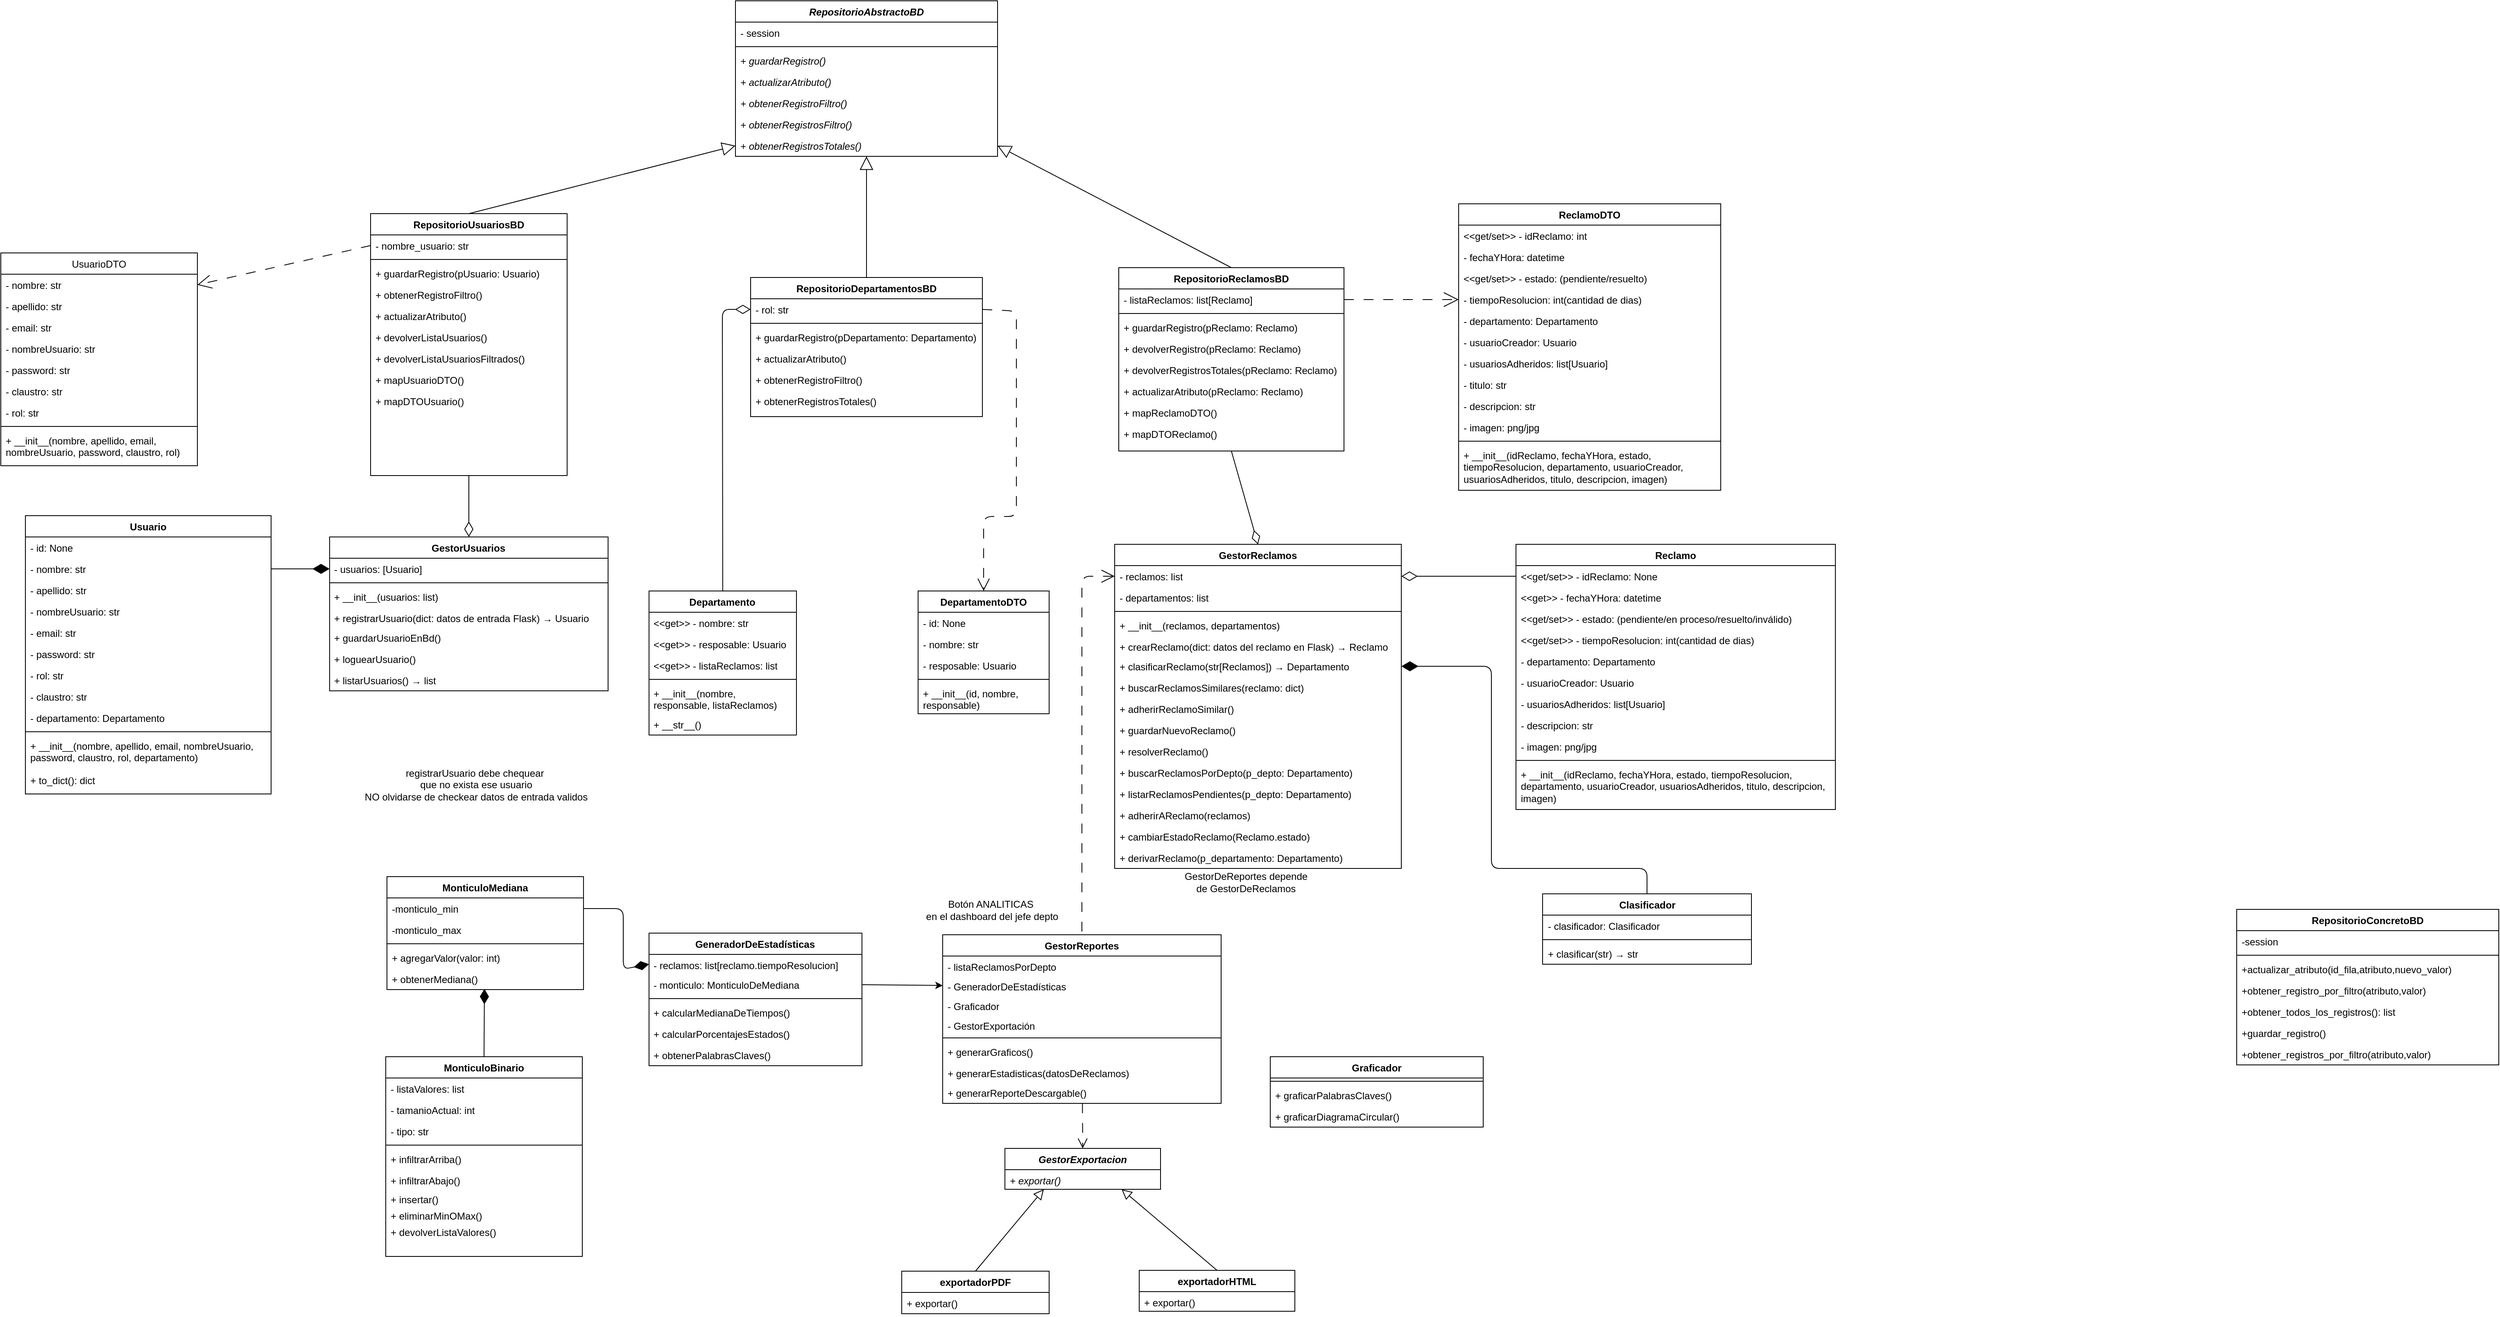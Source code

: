 <mxfile>
    <diagram id="1ZTH_i83KneQO5rUIlxD" name="UML">
        <mxGraphModel dx="2599" dy="1484" grid="1" gridSize="10" guides="1" tooltips="1" connect="1" arrows="1" fold="1" page="1" pageScale="1" pageWidth="1169" pageHeight="827" math="0" shadow="0">
            <root>
                <mxCell id="0"/>
                <mxCell id="1" parent="0"/>
                <mxCell id="28" value="Reclamo" style="swimlane;fontStyle=1;align=center;verticalAlign=top;childLayout=stackLayout;horizontal=1;startSize=26;horizontalStack=0;resizeParent=1;resizeParentMax=0;resizeLast=0;collapsible=1;marginBottom=0;whiteSpace=wrap;html=1;" parent="1" vertex="1">
                    <mxGeometry x="1430" y="394" width="390" height="324" as="geometry"/>
                </mxCell>
                <mxCell id="29" value="&amp;lt;&amp;lt;get/set&amp;gt;&amp;gt; - idReclamo: None" style="text;strokeColor=none;fillColor=none;align=left;verticalAlign=top;spacingLeft=4;spacingRight=4;overflow=hidden;rotatable=0;points=[[0,0.5],[1,0.5]];portConstraint=eastwest;whiteSpace=wrap;html=1;" parent="28" vertex="1">
                    <mxGeometry y="26" width="390" height="26" as="geometry"/>
                </mxCell>
                <mxCell id="kI5U5TjTlZsGfMpDTrHy-203" value="&amp;lt;&amp;lt;get&amp;gt;&amp;gt; - fechaYHora: datetime" style="text;strokeColor=none;fillColor=none;align=left;verticalAlign=top;spacingLeft=4;spacingRight=4;overflow=hidden;rotatable=0;points=[[0,0.5],[1,0.5]];portConstraint=eastwest;whiteSpace=wrap;html=1;" parent="28" vertex="1">
                    <mxGeometry y="52" width="390" height="26" as="geometry"/>
                </mxCell>
                <mxCell id="46" value="&amp;lt;&amp;lt;get/set&amp;gt;&amp;gt; - estado: (pendiente/en proceso/resuelto/inválido)" style="text;strokeColor=none;fillColor=none;align=left;verticalAlign=top;spacingLeft=4;spacingRight=4;overflow=hidden;rotatable=0;points=[[0,0.5],[1,0.5]];portConstraint=eastwest;whiteSpace=wrap;html=1;" parent="28" vertex="1">
                    <mxGeometry y="78" width="390" height="26" as="geometry"/>
                </mxCell>
                <mxCell id="kI5U5TjTlZsGfMpDTrHy-205" value="&amp;lt;&amp;lt;get/set&amp;gt;&amp;gt; - tiempoResolucion: int(cantidad de dias)" style="text;strokeColor=none;fillColor=none;align=left;verticalAlign=top;spacingLeft=4;spacingRight=4;overflow=hidden;rotatable=0;points=[[0,0.5],[1,0.5]];portConstraint=eastwest;whiteSpace=wrap;html=1;" parent="28" vertex="1">
                    <mxGeometry y="104" width="390" height="26" as="geometry"/>
                </mxCell>
                <mxCell id="194" value="- departamento: Departamento" style="text;strokeColor=none;fillColor=none;align=left;verticalAlign=top;spacingLeft=4;spacingRight=4;overflow=hidden;rotatable=0;points=[[0,0.5],[1,0.5]];portConstraint=eastwest;whiteSpace=wrap;html=1;" parent="28" vertex="1">
                    <mxGeometry y="130" width="390" height="26" as="geometry"/>
                </mxCell>
                <mxCell id="45" value="- usuarioCreador: Usuario" style="text;strokeColor=none;fillColor=none;align=left;verticalAlign=top;spacingLeft=4;spacingRight=4;overflow=hidden;rotatable=0;points=[[0,0.5],[1,0.5]];portConstraint=eastwest;whiteSpace=wrap;html=1;" parent="28" vertex="1">
                    <mxGeometry y="156" width="390" height="26" as="geometry"/>
                </mxCell>
                <mxCell id="30" value="- usuariosAdheridos: list[Usuario]" style="text;strokeColor=none;fillColor=none;align=left;verticalAlign=top;spacingLeft=4;spacingRight=4;overflow=hidden;rotatable=0;points=[[0,0.5],[1,0.5]];portConstraint=eastwest;whiteSpace=wrap;html=1;" parent="28" vertex="1">
                    <mxGeometry y="182" width="390" height="26" as="geometry"/>
                </mxCell>
                <mxCell id="32" value="- descripcion: str" style="text;strokeColor=none;fillColor=none;align=left;verticalAlign=top;spacingLeft=4;spacingRight=4;overflow=hidden;rotatable=0;points=[[0,0.5],[1,0.5]];portConstraint=eastwest;whiteSpace=wrap;html=1;" parent="28" vertex="1">
                    <mxGeometry y="208" width="390" height="26" as="geometry"/>
                </mxCell>
                <mxCell id="34" value="- imagen: png/jpg" style="text;strokeColor=none;fillColor=none;align=left;verticalAlign=top;spacingLeft=4;spacingRight=4;overflow=hidden;rotatable=0;points=[[0,0.5],[1,0.5]];portConstraint=eastwest;whiteSpace=wrap;html=1;" parent="28" vertex="1">
                    <mxGeometry y="234" width="390" height="26" as="geometry"/>
                </mxCell>
                <mxCell id="36" value="" style="line;strokeWidth=1;fillColor=none;align=left;verticalAlign=middle;spacingTop=-1;spacingLeft=3;spacingRight=3;rotatable=0;labelPosition=right;points=[];portConstraint=eastwest;strokeColor=inherit;" parent="28" vertex="1">
                    <mxGeometry y="260" width="390" height="8" as="geometry"/>
                </mxCell>
                <mxCell id="314" value="+ __init__(idReclamo, fechaYHora, estado, tiempoResolucion, departamento, usuarioCreador, usuariosAdheridos, titulo, descripcion, imagen)" style="text;strokeColor=none;fillColor=none;align=left;verticalAlign=top;spacingLeft=4;spacingRight=4;overflow=hidden;rotatable=0;points=[[0,0.5],[1,0.5]];portConstraint=eastwest;whiteSpace=wrap;html=1;" parent="28" vertex="1">
                    <mxGeometry y="268" width="390" height="56" as="geometry"/>
                </mxCell>
                <mxCell id="82" style="html=1;endArrow=diamondThin;endFill=1;endSize=18;entryX=1;entryY=0.5;entryDx=0;entryDy=0;exitX=0.5;exitY=0;exitDx=0;exitDy=0;" parent="1" source="47" target="65" edge="1">
                    <mxGeometry relative="1" as="geometry">
                        <Array as="points">
                            <mxPoint x="1590" y="790"/>
                            <mxPoint x="1400" y="790"/>
                            <mxPoint x="1400" y="543"/>
                            <mxPoint x="1330" y="543"/>
                        </Array>
                        <mxPoint x="960" y="490" as="targetPoint"/>
                        <mxPoint x="1270" y="730" as="sourcePoint"/>
                    </mxGeometry>
                </mxCell>
                <mxCell id="47" value="Clasificador" style="swimlane;fontStyle=1;align=center;verticalAlign=top;childLayout=stackLayout;horizontal=1;startSize=26;horizontalStack=0;resizeParent=1;resizeParentMax=0;resizeLast=0;collapsible=1;marginBottom=0;whiteSpace=wrap;html=1;" parent="1" vertex="1">
                    <mxGeometry x="1462.5" y="821" width="255" height="86" as="geometry"/>
                </mxCell>
                <mxCell id="49" value="&lt;span style=&quot;color: rgb(0, 0, 0); text-wrap-mode: nowrap;&quot;&gt;- clasificador: Clasificador&lt;/span&gt;" style="text;strokeColor=none;fillColor=none;align=left;verticalAlign=top;spacingLeft=4;spacingRight=4;overflow=hidden;rotatable=0;points=[[0,0.5],[1,0.5]];portConstraint=eastwest;whiteSpace=wrap;html=1;" parent="47" vertex="1">
                    <mxGeometry y="26" width="255" height="26" as="geometry"/>
                </mxCell>
                <mxCell id="48" value="" style="line;strokeWidth=1;fillColor=none;align=left;verticalAlign=middle;spacingTop=-1;spacingLeft=3;spacingRight=3;rotatable=0;labelPosition=right;points=[];portConstraint=eastwest;strokeColor=inherit;" parent="47" vertex="1">
                    <mxGeometry y="52" width="255" height="8" as="geometry"/>
                </mxCell>
                <mxCell id="50" value="+ clasificar(str)&amp;nbsp;→ str" style="text;strokeColor=none;fillColor=none;align=left;verticalAlign=top;spacingLeft=4;spacingRight=4;overflow=hidden;rotatable=0;points=[[0,0.5],[1,0.5]];portConstraint=eastwest;whiteSpace=wrap;html=1;" parent="47" vertex="1">
                    <mxGeometry y="60" width="255" height="26" as="geometry"/>
                </mxCell>
                <mxCell id="293" style="edgeStyle=none;html=1;exitX=0.5;exitY=0;exitDx=0;exitDy=0;entryX=0;entryY=0.5;entryDx=0;entryDy=0;endArrow=diamondThin;endFill=0;endSize=16;" parent="1" source="52" target="282" edge="1">
                    <mxGeometry relative="1" as="geometry">
                        <Array as="points">
                            <mxPoint x="461" y="107"/>
                        </Array>
                    </mxGeometry>
                </mxCell>
                <mxCell id="52" value="Departamento" style="swimlane;fontStyle=1;align=center;verticalAlign=top;childLayout=stackLayout;horizontal=1;startSize=26;horizontalStack=0;resizeParent=1;resizeParentMax=0;resizeLast=0;collapsible=1;marginBottom=0;whiteSpace=wrap;html=1;" parent="1" vertex="1">
                    <mxGeometry x="371.46" y="451" width="180" height="176" as="geometry"/>
                </mxCell>
                <mxCell id="54" value="&amp;lt;&amp;lt;get&amp;gt;&amp;gt; - nombre: str" style="text;strokeColor=none;fillColor=none;align=left;verticalAlign=top;spacingLeft=4;spacingRight=4;overflow=hidden;rotatable=0;points=[[0,0.5],[1,0.5]];portConstraint=eastwest;whiteSpace=wrap;html=1;" parent="52" vertex="1">
                    <mxGeometry y="26" width="180" height="26" as="geometry"/>
                </mxCell>
                <mxCell id="56" value="&amp;lt;&amp;lt;get&amp;gt;&amp;gt; - resposable: Usuario" style="text;strokeColor=none;fillColor=none;align=left;verticalAlign=top;spacingLeft=4;spacingRight=4;overflow=hidden;rotatable=0;points=[[0,0.5],[1,0.5]];portConstraint=eastwest;whiteSpace=wrap;html=1;" parent="52" vertex="1">
                    <mxGeometry y="52" width="180" height="26" as="geometry"/>
                </mxCell>
                <mxCell id="57" value="&lt;span style=&quot;color: rgb(0, 0, 0);&quot;&gt;&amp;lt;&amp;lt;get&amp;gt;&amp;gt;&amp;nbsp;&lt;/span&gt;- listaReclamos: list" style="text;strokeColor=none;fillColor=none;align=left;verticalAlign=top;spacingLeft=4;spacingRight=4;overflow=hidden;rotatable=0;points=[[0,0.5],[1,0.5]];portConstraint=eastwest;whiteSpace=wrap;html=1;" parent="52" vertex="1">
                    <mxGeometry y="78" width="180" height="26" as="geometry"/>
                </mxCell>
                <mxCell id="53" value="" style="line;strokeWidth=1;fillColor=none;align=left;verticalAlign=middle;spacingTop=-1;spacingLeft=3;spacingRight=3;rotatable=0;labelPosition=right;points=[];portConstraint=eastwest;strokeColor=inherit;" parent="52" vertex="1">
                    <mxGeometry y="104" width="180" height="8" as="geometry"/>
                </mxCell>
                <mxCell id="55" value="+ __init__(nombre, responsable, listaReclamos)" style="text;strokeColor=none;fillColor=none;align=left;verticalAlign=top;spacingLeft=4;spacingRight=4;overflow=hidden;rotatable=0;points=[[0,0.5],[1,0.5]];portConstraint=eastwest;whiteSpace=wrap;html=1;" parent="52" vertex="1">
                    <mxGeometry y="112" width="180" height="38" as="geometry"/>
                </mxCell>
                <mxCell id="311" value="+ __str__()" style="text;strokeColor=none;fillColor=none;align=left;verticalAlign=top;spacingLeft=4;spacingRight=4;overflow=hidden;rotatable=0;points=[[0,0.5],[1,0.5]];portConstraint=eastwest;whiteSpace=wrap;html=1;" parent="52" vertex="1">
                    <mxGeometry y="150" width="180" height="26" as="geometry"/>
                </mxCell>
                <mxCell id="58" value="Gestor&lt;span style=&quot;background-color: transparent;&quot;&gt;Reclamos&lt;/span&gt;" style="swimlane;fontStyle=1;align=center;verticalAlign=top;childLayout=stackLayout;horizontal=1;startSize=26;horizontalStack=0;resizeParent=1;resizeParentMax=0;resizeLast=0;collapsible=1;marginBottom=0;whiteSpace=wrap;html=1;" parent="1" vertex="1">
                    <mxGeometry x="940" y="394" width="350" height="396" as="geometry"/>
                </mxCell>
                <mxCell id="60" value="- reclamos: list" style="text;strokeColor=none;fillColor=none;align=left;verticalAlign=top;spacingLeft=4;spacingRight=4;overflow=hidden;rotatable=0;points=[[0,0.5],[1,0.5]];portConstraint=eastwest;whiteSpace=wrap;html=1;" parent="58" vertex="1">
                    <mxGeometry y="26" width="350" height="26" as="geometry"/>
                </mxCell>
                <mxCell id="61" value="- departamentos: list" style="text;strokeColor=none;fillColor=none;align=left;verticalAlign=top;spacingLeft=4;spacingRight=4;overflow=hidden;rotatable=0;points=[[0,0.5],[1,0.5]];portConstraint=eastwest;whiteSpace=wrap;html=1;" parent="58" vertex="1">
                    <mxGeometry y="52" width="350" height="26" as="geometry"/>
                </mxCell>
                <mxCell id="62" value="" style="line;strokeWidth=1;fillColor=none;align=left;verticalAlign=middle;spacingTop=-1;spacingLeft=3;spacingRight=3;rotatable=0;labelPosition=right;points=[];portConstraint=eastwest;strokeColor=inherit;" parent="58" vertex="1">
                    <mxGeometry y="78" width="350" height="8" as="geometry"/>
                </mxCell>
                <mxCell id="313" value="+ __init__(reclamos, departamentos)" style="text;strokeColor=none;fillColor=none;align=left;verticalAlign=top;spacingLeft=4;spacingRight=4;overflow=hidden;rotatable=0;points=[[0,0.5],[1,0.5]];portConstraint=eastwest;whiteSpace=wrap;html=1;" parent="58" vertex="1">
                    <mxGeometry y="86" width="350" height="26" as="geometry"/>
                </mxCell>
                <mxCell id="107" value="+ crearReclamo(dict: datos del reclamo en Flask)&amp;nbsp;&lt;span style=&quot;color: rgb(0, 0, 0);&quot;&gt;→ Reclamo&lt;/span&gt;" style="text;strokeColor=none;fillColor=none;align=left;verticalAlign=top;spacingLeft=4;spacingRight=4;overflow=hidden;rotatable=0;points=[[0,0.5],[1,0.5]];portConstraint=eastwest;whiteSpace=wrap;html=1;" parent="58" vertex="1">
                    <mxGeometry y="112" width="350" height="24" as="geometry"/>
                </mxCell>
                <mxCell id="65" value="+ clasificarReclamo(str[Reclamos])&amp;nbsp;&lt;span style=&quot;color: rgb(0, 0, 0);&quot;&gt;→&amp;nbsp;Departamento&lt;/span&gt;" style="text;strokeColor=none;fillColor=none;align=left;verticalAlign=top;spacingLeft=4;spacingRight=4;overflow=hidden;rotatable=0;points=[[0,0.5],[1,0.5]];portConstraint=eastwest;whiteSpace=wrap;html=1;" parent="58" vertex="1">
                    <mxGeometry y="136" width="350" height="26" as="geometry"/>
                </mxCell>
                <mxCell id="148" value="+ buscarReclamosSimilares(reclamo: dict)" style="text;strokeColor=none;fillColor=none;align=left;verticalAlign=top;spacingLeft=4;spacingRight=4;overflow=hidden;rotatable=0;points=[[0,0.5],[1,0.5]];portConstraint=eastwest;whiteSpace=wrap;html=1;" parent="58" vertex="1">
                    <mxGeometry y="162" width="350" height="26" as="geometry"/>
                </mxCell>
                <mxCell id="199" value="+ adherirReclamoSimilar()" style="text;strokeColor=none;fillColor=none;align=left;verticalAlign=top;spacingLeft=4;spacingRight=4;overflow=hidden;rotatable=0;points=[[0,0.5],[1,0.5]];portConstraint=eastwest;whiteSpace=wrap;html=1;" parent="58" vertex="1">
                    <mxGeometry y="188" width="350" height="26" as="geometry"/>
                </mxCell>
                <mxCell id="200" value="+ guardarNuevoReclamo()" style="text;strokeColor=none;fillColor=none;align=left;verticalAlign=top;spacingLeft=4;spacingRight=4;overflow=hidden;rotatable=0;points=[[0,0.5],[1,0.5]];portConstraint=eastwest;whiteSpace=wrap;html=1;" parent="58" vertex="1">
                    <mxGeometry y="214" width="350" height="26" as="geometry"/>
                </mxCell>
                <mxCell id="23" value="+ resolverReclamo()" style="text;strokeColor=none;fillColor=none;align=left;verticalAlign=top;spacingLeft=4;spacingRight=4;overflow=hidden;rotatable=0;points=[[0,0.5],[1,0.5]];portConstraint=eastwest;whiteSpace=wrap;html=1;" parent="58" vertex="1">
                    <mxGeometry y="240" width="350" height="26" as="geometry"/>
                </mxCell>
                <mxCell id="146" value="+ buscarReclamosPorDepto(p_depto: Departamento)" style="text;strokeColor=none;fillColor=none;align=left;verticalAlign=top;spacingLeft=4;spacingRight=4;overflow=hidden;rotatable=0;points=[[0,0.5],[1,0.5]];portConstraint=eastwest;whiteSpace=wrap;html=1;" parent="58" vertex="1">
                    <mxGeometry y="266" width="350" height="26" as="geometry"/>
                </mxCell>
                <mxCell id="147" value="+ listarReclamosPendientes(p_depto: Departamento)" style="text;strokeColor=none;fillColor=none;align=left;verticalAlign=top;spacingLeft=4;spacingRight=4;overflow=hidden;rotatable=0;points=[[0,0.5],[1,0.5]];portConstraint=eastwest;whiteSpace=wrap;html=1;" parent="58" vertex="1">
                    <mxGeometry y="292" width="350" height="26" as="geometry"/>
                </mxCell>
                <mxCell id="149" value="+ adherirAReclamo(reclamos)" style="text;strokeColor=none;fillColor=none;align=left;verticalAlign=top;spacingLeft=4;spacingRight=4;overflow=hidden;rotatable=0;points=[[0,0.5],[1,0.5]];portConstraint=eastwest;whiteSpace=wrap;html=1;" parent="58" vertex="1">
                    <mxGeometry y="318" width="350" height="26" as="geometry"/>
                </mxCell>
                <mxCell id="150" value="+ cambiarEstadoReclamo(Reclamo.estado)" style="text;strokeColor=none;fillColor=none;align=left;verticalAlign=top;spacingLeft=4;spacingRight=4;overflow=hidden;rotatable=0;points=[[0,0.5],[1,0.5]];portConstraint=eastwest;whiteSpace=wrap;html=1;" parent="58" vertex="1">
                    <mxGeometry y="344" width="350" height="26" as="geometry"/>
                </mxCell>
                <mxCell id="151" value="+ derivarReclamo(p_departamento: Departamento)" style="text;strokeColor=none;fillColor=none;align=left;verticalAlign=top;spacingLeft=4;spacingRight=4;overflow=hidden;rotatable=0;points=[[0,0.5],[1,0.5]];portConstraint=eastwest;whiteSpace=wrap;html=1;" parent="58" vertex="1">
                    <mxGeometry y="370" width="350" height="26" as="geometry"/>
                </mxCell>
                <mxCell id="75" style="edgeStyle=none;html=1;exitX=0;exitY=0.5;exitDx=0;exitDy=0;entryX=1;entryY=0.5;entryDx=0;entryDy=0;endArrow=diamondThin;endFill=0;endSize=17;" parent="1" source="29" target="60" edge="1">
                    <mxGeometry relative="1" as="geometry">
                        <mxPoint x="920" y="437" as="targetPoint"/>
                    </mxGeometry>
                </mxCell>
                <mxCell id="300" style="edgeStyle=none;html=1;exitX=0.5;exitY=0;exitDx=0;exitDy=0;entryX=0.25;entryY=1;entryDx=0;entryDy=0;endArrow=block;endFill=0;endSize=10;" parent="1" source="87" target="295" edge="1">
                    <mxGeometry relative="1" as="geometry"/>
                </mxCell>
                <mxCell id="87" value="exportadorPDF" style="swimlane;fontStyle=1;align=center;verticalAlign=top;childLayout=stackLayout;horizontal=1;startSize=26;horizontalStack=0;resizeParent=1;resizeParentMax=0;resizeLast=0;collapsible=1;marginBottom=0;whiteSpace=wrap;html=1;" parent="1" vertex="1">
                    <mxGeometry x="680" y="1282" width="180" height="52" as="geometry">
                        <mxRectangle x="600" y="1180" width="120" height="30" as="alternateBounds"/>
                    </mxGeometry>
                </mxCell>
                <mxCell id="196" value="+ exportar()" style="text;strokeColor=none;fillColor=none;align=left;verticalAlign=top;spacingLeft=4;spacingRight=4;overflow=hidden;rotatable=0;points=[[0,0.5],[1,0.5]];portConstraint=eastwest;whiteSpace=wrap;html=1;" parent="87" vertex="1">
                    <mxGeometry y="26" width="180" height="26" as="geometry"/>
                </mxCell>
                <mxCell id="108" value="GestorUsuarios" style="swimlane;fontStyle=1;align=center;verticalAlign=top;childLayout=stackLayout;horizontal=1;startSize=26;horizontalStack=0;resizeParent=1;resizeParentMax=0;resizeLast=0;collapsible=1;marginBottom=0;whiteSpace=wrap;html=1;" parent="1" vertex="1">
                    <mxGeometry x="-18.54" y="385" width="340" height="188" as="geometry"/>
                </mxCell>
                <mxCell id="145" value="- usuarios: [Usuario]" style="text;strokeColor=none;fillColor=none;align=left;verticalAlign=top;spacingLeft=4;spacingRight=4;overflow=hidden;rotatable=0;points=[[0,0.5],[1,0.5]];portConstraint=eastwest;whiteSpace=wrap;html=1;" parent="108" vertex="1">
                    <mxGeometry y="26" width="340" height="26" as="geometry"/>
                </mxCell>
                <mxCell id="116" value="" style="line;strokeWidth=1;fillColor=none;align=left;verticalAlign=middle;spacingTop=-1;spacingLeft=3;spacingRight=3;rotatable=0;labelPosition=right;points=[];portConstraint=eastwest;strokeColor=inherit;" parent="108" vertex="1">
                    <mxGeometry y="52" width="340" height="8" as="geometry"/>
                </mxCell>
                <mxCell id="307" value="+ __init__(usuarios: list)" style="text;strokeColor=none;fillColor=none;align=left;verticalAlign=top;spacingLeft=4;spacingRight=4;overflow=hidden;rotatable=0;points=[[0,0.5],[1,0.5]];portConstraint=eastwest;whiteSpace=wrap;html=1;" parent="108" vertex="1">
                    <mxGeometry y="60" width="340" height="26" as="geometry"/>
                </mxCell>
                <mxCell id="63" value="+ registrarUsuario(dict: datos de entrada Flask)&amp;nbsp;→ Usuario" style="text;strokeColor=none;fillColor=none;align=left;verticalAlign=top;spacingLeft=4;spacingRight=4;overflow=hidden;rotatable=0;points=[[0,0.5],[1,0.5]];portConstraint=eastwest;whiteSpace=wrap;html=1;" parent="108" vertex="1">
                    <mxGeometry y="86" width="340" height="24" as="geometry"/>
                </mxCell>
                <mxCell id="fGQp2ewcUYgNPulvZ5V9-141" value="+ guardarUsuarioEnBd()" style="text;strokeColor=none;fillColor=none;align=left;verticalAlign=top;spacingLeft=4;spacingRight=4;overflow=hidden;rotatable=0;points=[[0,0.5],[1,0.5]];portConstraint=eastwest;whiteSpace=wrap;html=1;" parent="108" vertex="1">
                    <mxGeometry y="110" width="340" height="26" as="geometry"/>
                </mxCell>
                <mxCell id="64" value="+ loguearUsuario()" style="text;strokeColor=none;fillColor=none;align=left;verticalAlign=top;spacingLeft=4;spacingRight=4;overflow=hidden;rotatable=0;points=[[0,0.5],[1,0.5]];portConstraint=eastwest;whiteSpace=wrap;html=1;" parent="108" vertex="1">
                    <mxGeometry y="136" width="340" height="26" as="geometry"/>
                </mxCell>
                <mxCell id="411" value="+ listarUsuarios()&amp;nbsp;&lt;span style=&quot;color: rgb(0, 0, 0);&quot;&gt;→ list&lt;/span&gt;" style="text;strokeColor=none;fillColor=none;align=left;verticalAlign=top;spacingLeft=4;spacingRight=4;overflow=hidden;rotatable=0;points=[[0,0.5],[1,0.5]];portConstraint=eastwest;whiteSpace=wrap;html=1;" parent="108" vertex="1">
                    <mxGeometry y="162" width="340" height="26" as="geometry"/>
                </mxCell>
                <mxCell id="301" style="edgeStyle=none;html=1;exitX=0.5;exitY=0;exitDx=0;exitDy=0;entryX=0.75;entryY=1;entryDx=0;entryDy=0;endArrow=block;endFill=0;endSize=10;" parent="1" source="174" target="295" edge="1">
                    <mxGeometry relative="1" as="geometry"/>
                </mxCell>
                <mxCell id="174" value="exportadorHTML" style="swimlane;fontStyle=1;align=center;verticalAlign=top;childLayout=stackLayout;horizontal=1;startSize=26;horizontalStack=0;resizeParent=1;resizeParentMax=0;resizeLast=0;collapsible=1;marginBottom=0;whiteSpace=wrap;html=1;" parent="1" vertex="1">
                    <mxGeometry x="970" y="1281" width="190" height="50" as="geometry"/>
                </mxCell>
                <mxCell id="178" value="+ exportar()" style="text;strokeColor=none;fillColor=none;align=left;verticalAlign=top;spacingLeft=4;spacingRight=4;overflow=hidden;rotatable=0;points=[[0,0.5],[1,0.5]];portConstraint=eastwest;whiteSpace=wrap;html=1;" parent="174" vertex="1">
                    <mxGeometry y="26" width="190" height="24" as="geometry"/>
                </mxCell>
                <mxCell id="184" value="&lt;div&gt;&lt;font style=&quot;color: rgb(0, 0, 0);&quot;&gt;GestorDeReportes depende&lt;/font&gt;&lt;/div&gt;&lt;div&gt;&lt;font style=&quot;color: rgb(0, 0, 0);&quot;&gt;de GestorDeReclamos&lt;/font&gt;&lt;/div&gt;" style="text;html=1;align=center;verticalAlign=middle;resizable=0;points=[];autosize=1;strokeColor=none;fillColor=none;" parent="1" vertex="1">
                    <mxGeometry x="1015" y="787" width="170" height="40" as="geometry"/>
                </mxCell>
                <mxCell id="299" style="edgeStyle=none;html=1;entryX=0.5;entryY=0;entryDx=0;entryDy=0;dashed=1;dashPattern=12 12;endArrow=open;endFill=0;endSize=10;" parent="1" source="G1BUQg5U7qSmdYVr7Qr_-203" target="295" edge="1">
                    <mxGeometry relative="1" as="geometry"/>
                </mxCell>
                <mxCell id="G1BUQg5U7qSmdYVr7Qr_-203" value="GestorReportes" style="swimlane;fontStyle=1;align=center;verticalAlign=top;childLayout=stackLayout;horizontal=1;startSize=26;horizontalStack=0;resizeParent=1;resizeParentMax=0;resizeLast=0;collapsible=1;marginBottom=0;whiteSpace=wrap;html=1;" parent="1" vertex="1">
                    <mxGeometry x="730" y="871" width="340" height="206" as="geometry"/>
                </mxCell>
                <mxCell id="377" value="- listaReclamosPorDepto" style="text;strokeColor=none;fillColor=none;align=left;verticalAlign=top;spacingLeft=4;spacingRight=4;overflow=hidden;rotatable=0;points=[[0,0.5],[1,0.5]];portConstraint=eastwest;whiteSpace=wrap;html=1;" parent="G1BUQg5U7qSmdYVr7Qr_-203" vertex="1">
                    <mxGeometry y="26" width="340" height="24" as="geometry"/>
                </mxCell>
                <mxCell id="G1BUQg5U7qSmdYVr7Qr_-204" value="- GeneradorDeEstadísticas" style="text;strokeColor=none;fillColor=none;align=left;verticalAlign=top;spacingLeft=4;spacingRight=4;overflow=hidden;rotatable=0;points=[[0,0.5],[1,0.5]];portConstraint=eastwest;whiteSpace=wrap;html=1;" parent="G1BUQg5U7qSmdYVr7Qr_-203" vertex="1">
                    <mxGeometry y="50" width="340" height="24" as="geometry"/>
                </mxCell>
                <mxCell id="374" value="- Graficador" style="text;strokeColor=none;fillColor=none;align=left;verticalAlign=top;spacingLeft=4;spacingRight=4;overflow=hidden;rotatable=0;points=[[0,0.5],[1,0.5]];portConstraint=eastwest;whiteSpace=wrap;html=1;" parent="G1BUQg5U7qSmdYVr7Qr_-203" vertex="1">
                    <mxGeometry y="74" width="340" height="24" as="geometry"/>
                </mxCell>
                <mxCell id="375" value="- GestorExportación" style="text;strokeColor=none;fillColor=none;align=left;verticalAlign=top;spacingLeft=4;spacingRight=4;overflow=hidden;rotatable=0;points=[[0,0.5],[1,0.5]];portConstraint=eastwest;whiteSpace=wrap;html=1;" parent="G1BUQg5U7qSmdYVr7Qr_-203" vertex="1">
                    <mxGeometry y="98" width="340" height="24" as="geometry"/>
                </mxCell>
                <mxCell id="371" value="" style="line;strokeWidth=1;fillColor=none;align=left;verticalAlign=middle;spacingTop=-1;spacingLeft=3;spacingRight=3;rotatable=0;labelPosition=right;points=[];portConstraint=eastwest;strokeColor=inherit;" parent="G1BUQg5U7qSmdYVr7Qr_-203" vertex="1">
                    <mxGeometry y="122" width="340" height="8" as="geometry"/>
                </mxCell>
                <mxCell id="G1BUQg5U7qSmdYVr7Qr_-205" value="+ generarGraficos()" style="text;strokeColor=none;fillColor=none;align=left;verticalAlign=top;spacingLeft=4;spacingRight=4;overflow=hidden;rotatable=0;points=[[0,0.5],[1,0.5]];portConstraint=eastwest;whiteSpace=wrap;html=1;" parent="G1BUQg5U7qSmdYVr7Qr_-203" vertex="1">
                    <mxGeometry y="130" width="340" height="26" as="geometry"/>
                </mxCell>
                <mxCell id="372" value="+ generarEstadisticas(datosDeReclamos)" style="text;strokeColor=none;fillColor=none;align=left;verticalAlign=top;spacingLeft=4;spacingRight=4;overflow=hidden;rotatable=0;points=[[0,0.5],[1,0.5]];portConstraint=eastwest;whiteSpace=wrap;html=1;" parent="G1BUQg5U7qSmdYVr7Qr_-203" vertex="1">
                    <mxGeometry y="156" width="340" height="24" as="geometry"/>
                </mxCell>
                <mxCell id="26" value="+ generarReporteDescargable()" style="text;strokeColor=none;fillColor=none;align=left;verticalAlign=top;spacingLeft=4;spacingRight=4;overflow=hidden;rotatable=0;points=[[0,0.5],[1,0.5]];portConstraint=eastwest;whiteSpace=wrap;html=1;" parent="G1BUQg5U7qSmdYVr7Qr_-203" vertex="1">
                    <mxGeometry y="180" width="340" height="26" as="geometry"/>
                </mxCell>
                <mxCell id="209" value="UsuarioDTO" style="swimlane;fontStyle=0;align=center;verticalAlign=top;childLayout=stackLayout;horizontal=1;startSize=26;horizontalStack=0;resizeParent=1;resizeLast=0;collapsible=1;marginBottom=0;rounded=0;shadow=0;strokeWidth=1;" parent="1" vertex="1">
                    <mxGeometry x="-420" y="38" width="240" height="260" as="geometry">
                        <mxRectangle x="550" y="140" width="160" height="26" as="alternateBounds"/>
                    </mxGeometry>
                </mxCell>
                <mxCell id="210" value="    - nombre: str&#xa;" style="text;align=left;verticalAlign=top;spacingLeft=4;spacingRight=4;overflow=hidden;rotatable=0;points=[[0,0.5],[1,0.5]];portConstraint=eastwest;rounded=0;shadow=0;html=0;" parent="209" vertex="1">
                    <mxGeometry y="26" width="240" height="26" as="geometry"/>
                </mxCell>
                <mxCell id="211" value="    - apellido: str&#xa;" style="text;align=left;verticalAlign=top;spacingLeft=4;spacingRight=4;overflow=hidden;rotatable=0;points=[[0,0.5],[1,0.5]];portConstraint=eastwest;rounded=0;shadow=0;html=0;" parent="209" vertex="1">
                    <mxGeometry y="52" width="240" height="26" as="geometry"/>
                </mxCell>
                <mxCell id="212" value="    - email: str&#xa;" style="text;align=left;verticalAlign=top;spacingLeft=4;spacingRight=4;overflow=hidden;rotatable=0;points=[[0,0.5],[1,0.5]];portConstraint=eastwest;rounded=0;shadow=0;html=0;" parent="209" vertex="1">
                    <mxGeometry y="78" width="240" height="26" as="geometry"/>
                </mxCell>
                <mxCell id="213" value="    - nombreUsuario: str&#xa;" style="text;align=left;verticalAlign=top;spacingLeft=4;spacingRight=4;overflow=hidden;rotatable=0;points=[[0,0.5],[1,0.5]];portConstraint=eastwest;rounded=0;shadow=0;html=0;" parent="209" vertex="1">
                    <mxGeometry y="104" width="240" height="26" as="geometry"/>
                </mxCell>
                <mxCell id="214" value="    - password: str&#xa;" style="text;align=left;verticalAlign=top;spacingLeft=4;spacingRight=4;overflow=hidden;rotatable=0;points=[[0,0.5],[1,0.5]];portConstraint=eastwest;rounded=0;shadow=0;html=0;" parent="209" vertex="1">
                    <mxGeometry y="130" width="240" height="26" as="geometry"/>
                </mxCell>
                <mxCell id="215" value="    - claustro: str&#xa;" style="text;align=left;verticalAlign=top;spacingLeft=4;spacingRight=4;overflow=hidden;rotatable=0;points=[[0,0.5],[1,0.5]];portConstraint=eastwest;rounded=0;shadow=0;html=0;" parent="209" vertex="1">
                    <mxGeometry y="156" width="240" height="26" as="geometry"/>
                </mxCell>
                <mxCell id="216" value="    - rol: str" style="text;align=left;verticalAlign=top;spacingLeft=4;spacingRight=4;overflow=hidden;rotatable=0;points=[[0,0.5],[1,0.5]];portConstraint=eastwest;rounded=0;shadow=0;html=0;" parent="209" vertex="1">
                    <mxGeometry y="182" width="240" height="26" as="geometry"/>
                </mxCell>
                <mxCell id="303" value="" style="line;strokeWidth=1;fillColor=none;align=left;verticalAlign=middle;spacingTop=-1;spacingLeft=3;spacingRight=3;rotatable=0;labelPosition=right;points=[];portConstraint=eastwest;strokeColor=inherit;" parent="209" vertex="1">
                    <mxGeometry y="208" width="240" height="8" as="geometry"/>
                </mxCell>
                <mxCell id="304" value="+ __init__(nombre, apellido, email, nombreUsuario, password, claustro, rol)" style="text;strokeColor=none;fillColor=none;align=left;verticalAlign=top;spacingLeft=4;spacingRight=4;overflow=hidden;rotatable=0;points=[[0,0.5],[1,0.5]];portConstraint=eastwest;whiteSpace=wrap;html=1;" parent="209" vertex="1">
                    <mxGeometry y="216" width="240" height="44" as="geometry"/>
                </mxCell>
                <mxCell id="219" value="DepartamentoDTO" style="swimlane;fontStyle=1;align=center;verticalAlign=top;childLayout=stackLayout;horizontal=1;startSize=26;horizontalStack=0;resizeParent=1;resizeParentMax=0;resizeLast=0;collapsible=1;marginBottom=0;whiteSpace=wrap;html=1;" parent="1" vertex="1">
                    <mxGeometry x="700" y="451" width="160" height="150" as="geometry"/>
                </mxCell>
                <mxCell id="222" value="- id: None" style="text;strokeColor=none;fillColor=none;align=left;verticalAlign=top;spacingLeft=4;spacingRight=4;overflow=hidden;rotatable=0;points=[[0,0.5],[1,0.5]];portConstraint=eastwest;whiteSpace=wrap;html=1;" parent="219" vertex="1">
                    <mxGeometry y="26" width="160" height="26" as="geometry"/>
                </mxCell>
                <mxCell id="220" value="- nombre: str" style="text;strokeColor=none;fillColor=none;align=left;verticalAlign=top;spacingLeft=4;spacingRight=4;overflow=hidden;rotatable=0;points=[[0,0.5],[1,0.5]];portConstraint=eastwest;whiteSpace=wrap;html=1;" parent="219" vertex="1">
                    <mxGeometry y="52" width="160" height="26" as="geometry"/>
                </mxCell>
                <mxCell id="221" value="- resposable: Usuario" style="text;strokeColor=none;fillColor=none;align=left;verticalAlign=top;spacingLeft=4;spacingRight=4;overflow=hidden;rotatable=0;points=[[0,0.5],[1,0.5]];portConstraint=eastwest;whiteSpace=wrap;html=1;" parent="219" vertex="1">
                    <mxGeometry y="78" width="160" height="26" as="geometry"/>
                </mxCell>
                <mxCell id="223" value="" style="line;strokeWidth=1;fillColor=none;align=left;verticalAlign=middle;spacingTop=-1;spacingLeft=3;spacingRight=3;rotatable=0;labelPosition=right;points=[];portConstraint=eastwest;strokeColor=inherit;" parent="219" vertex="1">
                    <mxGeometry y="104" width="160" height="8" as="geometry"/>
                </mxCell>
                <mxCell id="312" value="+ __init__(id, nombre, responsable)" style="text;strokeColor=none;fillColor=none;align=left;verticalAlign=top;spacingLeft=4;spacingRight=4;overflow=hidden;rotatable=0;points=[[0,0.5],[1,0.5]];portConstraint=eastwest;whiteSpace=wrap;html=1;" parent="219" vertex="1">
                    <mxGeometry y="112" width="160" height="38" as="geometry"/>
                </mxCell>
                <mxCell id="00pI7GEYq_YeTmKj14X2-226" value="ReclamoDTO" style="swimlane;fontStyle=1;align=center;verticalAlign=top;childLayout=stackLayout;horizontal=1;startSize=26;horizontalStack=0;resizeParent=1;resizeParentMax=0;resizeLast=0;collapsible=1;marginBottom=0;whiteSpace=wrap;html=1;" parent="1" vertex="1">
                    <mxGeometry x="1360" y="-22" width="320" height="350" as="geometry"/>
                </mxCell>
                <mxCell id="00pI7GEYq_YeTmKj14X2-227" value="&amp;lt;&amp;lt;get/set&amp;gt;&amp;gt; - idReclamo: int" style="text;strokeColor=none;fillColor=none;align=left;verticalAlign=top;spacingLeft=4;spacingRight=4;overflow=hidden;rotatable=0;points=[[0,0.5],[1,0.5]];portConstraint=eastwest;whiteSpace=wrap;html=1;" parent="00pI7GEYq_YeTmKj14X2-226" vertex="1">
                    <mxGeometry y="26" width="320" height="26" as="geometry"/>
                </mxCell>
                <mxCell id="00pI7GEYq_YeTmKj14X2-228" value="- fechaYHora: datetime" style="text;strokeColor=none;fillColor=none;align=left;verticalAlign=top;spacingLeft=4;spacingRight=4;overflow=hidden;rotatable=0;points=[[0,0.5],[1,0.5]];portConstraint=eastwest;whiteSpace=wrap;html=1;" parent="00pI7GEYq_YeTmKj14X2-226" vertex="1">
                    <mxGeometry y="52" width="320" height="26" as="geometry"/>
                </mxCell>
                <mxCell id="00pI7GEYq_YeTmKj14X2-229" value="&amp;lt;&amp;lt;get/set&amp;gt;&amp;gt; - estado: (pendiente/resuelto)" style="text;strokeColor=none;fillColor=none;align=left;verticalAlign=top;spacingLeft=4;spacingRight=4;overflow=hidden;rotatable=0;points=[[0,0.5],[1,0.5]];portConstraint=eastwest;whiteSpace=wrap;html=1;" parent="00pI7GEYq_YeTmKj14X2-226" vertex="1">
                    <mxGeometry y="78" width="320" height="26" as="geometry"/>
                </mxCell>
                <mxCell id="00pI7GEYq_YeTmKj14X2-230" value="- tiempoResolucion: int(cantidad de dias)" style="text;strokeColor=none;fillColor=none;align=left;verticalAlign=top;spacingLeft=4;spacingRight=4;overflow=hidden;rotatable=0;points=[[0,0.5],[1,0.5]];portConstraint=eastwest;whiteSpace=wrap;html=1;" parent="00pI7GEYq_YeTmKj14X2-226" vertex="1">
                    <mxGeometry y="104" width="320" height="26" as="geometry"/>
                </mxCell>
                <mxCell id="00pI7GEYq_YeTmKj14X2-231" value="- departamento: Departamento" style="text;strokeColor=none;fillColor=none;align=left;verticalAlign=top;spacingLeft=4;spacingRight=4;overflow=hidden;rotatable=0;points=[[0,0.5],[1,0.5]];portConstraint=eastwest;whiteSpace=wrap;html=1;" parent="00pI7GEYq_YeTmKj14X2-226" vertex="1">
                    <mxGeometry y="130" width="320" height="26" as="geometry"/>
                </mxCell>
                <mxCell id="00pI7GEYq_YeTmKj14X2-232" value="- usuarioCreador: Usuario" style="text;strokeColor=none;fillColor=none;align=left;verticalAlign=top;spacingLeft=4;spacingRight=4;overflow=hidden;rotatable=0;points=[[0,0.5],[1,0.5]];portConstraint=eastwest;whiteSpace=wrap;html=1;" parent="00pI7GEYq_YeTmKj14X2-226" vertex="1">
                    <mxGeometry y="156" width="320" height="26" as="geometry"/>
                </mxCell>
                <mxCell id="00pI7GEYq_YeTmKj14X2-233" value="- usuariosAdheridos: list[Usuario]" style="text;strokeColor=none;fillColor=none;align=left;verticalAlign=top;spacingLeft=4;spacingRight=4;overflow=hidden;rotatable=0;points=[[0,0.5],[1,0.5]];portConstraint=eastwest;whiteSpace=wrap;html=1;" parent="00pI7GEYq_YeTmKj14X2-226" vertex="1">
                    <mxGeometry y="182" width="320" height="26" as="geometry"/>
                </mxCell>
                <mxCell id="00pI7GEYq_YeTmKj14X2-234" value="- titulo: str" style="text;strokeColor=none;fillColor=none;align=left;verticalAlign=top;spacingLeft=4;spacingRight=4;overflow=hidden;rotatable=0;points=[[0,0.5],[1,0.5]];portConstraint=eastwest;whiteSpace=wrap;html=1;" parent="00pI7GEYq_YeTmKj14X2-226" vertex="1">
                    <mxGeometry y="208" width="320" height="26" as="geometry"/>
                </mxCell>
                <mxCell id="00pI7GEYq_YeTmKj14X2-235" value="- descripcion: str" style="text;strokeColor=none;fillColor=none;align=left;verticalAlign=top;spacingLeft=4;spacingRight=4;overflow=hidden;rotatable=0;points=[[0,0.5],[1,0.5]];portConstraint=eastwest;whiteSpace=wrap;html=1;" parent="00pI7GEYq_YeTmKj14X2-226" vertex="1">
                    <mxGeometry y="234" width="320" height="26" as="geometry"/>
                </mxCell>
                <mxCell id="00pI7GEYq_YeTmKj14X2-236" value="- imagen: png/jpg" style="text;strokeColor=none;fillColor=none;align=left;verticalAlign=top;spacingLeft=4;spacingRight=4;overflow=hidden;rotatable=0;points=[[0,0.5],[1,0.5]];portConstraint=eastwest;whiteSpace=wrap;html=1;" parent="00pI7GEYq_YeTmKj14X2-226" vertex="1">
                    <mxGeometry y="260" width="320" height="26" as="geometry"/>
                </mxCell>
                <mxCell id="00pI7GEYq_YeTmKj14X2-237" value="" style="line;strokeWidth=1;fillColor=none;align=left;verticalAlign=middle;spacingTop=-1;spacingLeft=3;spacingRight=3;rotatable=0;labelPosition=right;points=[];portConstraint=eastwest;strokeColor=inherit;" parent="00pI7GEYq_YeTmKj14X2-226" vertex="1">
                    <mxGeometry y="286" width="320" height="8" as="geometry"/>
                </mxCell>
                <mxCell id="316" value="+ __init__(idReclamo, fechaYHora, estado, tiempoResolucion, departamento, usuarioCreador, usuariosAdheridos, titulo, descripcion, imagen)" style="text;strokeColor=none;fillColor=none;align=left;verticalAlign=top;spacingLeft=4;spacingRight=4;overflow=hidden;rotatable=0;points=[[0,0.5],[1,0.5]];portConstraint=eastwest;whiteSpace=wrap;html=1;" parent="00pI7GEYq_YeTmKj14X2-226" vertex="1">
                    <mxGeometry y="294" width="320" height="56" as="geometry"/>
                </mxCell>
                <mxCell id="233" style="edgeStyle=none;html=1;exitX=1;exitY=0.5;exitDx=0;exitDy=0;entryX=0;entryY=0.5;entryDx=0;entryDy=0;endArrow=diamondThin;endFill=1;endSize=18;" parent="1" source="FKitiWgQfBLCDOPJjMPu-228" target="145" edge="1">
                    <mxGeometry relative="1" as="geometry">
                        <Array as="points"/>
                        <mxPoint x="290" y="97" as="targetPoint"/>
                    </mxGeometry>
                </mxCell>
                <mxCell id="FKitiWgQfBLCDOPJjMPu-226" value="&lt;font style=&quot;color: rgb(0, 0, 0);&quot;&gt;Usuario&lt;/font&gt;" style="swimlane;fontStyle=1;align=center;verticalAlign=top;childLayout=stackLayout;horizontal=1;startSize=26;horizontalStack=0;resizeParent=1;resizeParentMax=0;resizeLast=0;collapsible=1;marginBottom=0;whiteSpace=wrap;html=1;" parent="1" vertex="1">
                    <mxGeometry x="-390" y="359" width="300" height="340" as="geometry"/>
                </mxCell>
                <mxCell id="FKitiWgQfBLCDOPJjMPu-227" value="- id: None" style="text;strokeColor=none;fillColor=none;align=left;verticalAlign=top;spacingLeft=4;spacingRight=4;overflow=hidden;rotatable=0;points=[[0,0.5],[1,0.5]];portConstraint=eastwest;whiteSpace=wrap;html=1;" parent="FKitiWgQfBLCDOPJjMPu-226" vertex="1">
                    <mxGeometry y="26" width="300" height="26" as="geometry"/>
                </mxCell>
                <mxCell id="FKitiWgQfBLCDOPJjMPu-228" value="- nombre: str" style="text;strokeColor=none;fillColor=none;align=left;verticalAlign=top;spacingLeft=4;spacingRight=4;overflow=hidden;rotatable=0;points=[[0,0.5],[1,0.5]];portConstraint=eastwest;whiteSpace=wrap;html=1;" parent="FKitiWgQfBLCDOPJjMPu-226" vertex="1">
                    <mxGeometry y="52" width="300" height="26" as="geometry"/>
                </mxCell>
                <mxCell id="FKitiWgQfBLCDOPJjMPu-229" value="- apellido: str" style="text;strokeColor=none;fillColor=none;align=left;verticalAlign=top;spacingLeft=4;spacingRight=4;overflow=hidden;rotatable=0;points=[[0,0.5],[1,0.5]];portConstraint=eastwest;whiteSpace=wrap;html=1;" parent="FKitiWgQfBLCDOPJjMPu-226" vertex="1">
                    <mxGeometry y="78" width="300" height="26" as="geometry"/>
                </mxCell>
                <mxCell id="FKitiWgQfBLCDOPJjMPu-231" value="- nombreUsuario: str" style="text;strokeColor=none;fillColor=none;align=left;verticalAlign=top;spacingLeft=4;spacingRight=4;overflow=hidden;rotatable=0;points=[[0,0.5],[1,0.5]];portConstraint=eastwest;whiteSpace=wrap;html=1;" parent="FKitiWgQfBLCDOPJjMPu-226" vertex="1">
                    <mxGeometry y="104" width="300" height="26" as="geometry"/>
                </mxCell>
                <mxCell id="FKitiWgQfBLCDOPJjMPu-230" value="- email: str" style="text;strokeColor=none;fillColor=none;align=left;verticalAlign=top;spacingLeft=4;spacingRight=4;overflow=hidden;rotatable=0;points=[[0,0.5],[1,0.5]];portConstraint=eastwest;whiteSpace=wrap;html=1;" parent="FKitiWgQfBLCDOPJjMPu-226" vertex="1">
                    <mxGeometry y="130" width="300" height="26" as="geometry"/>
                </mxCell>
                <mxCell id="FKitiWgQfBLCDOPJjMPu-232" value="- password: str" style="text;strokeColor=none;fillColor=none;align=left;verticalAlign=top;spacingLeft=4;spacingRight=4;overflow=hidden;rotatable=0;points=[[0,0.5],[1,0.5]];portConstraint=eastwest;whiteSpace=wrap;html=1;" parent="FKitiWgQfBLCDOPJjMPu-226" vertex="1">
                    <mxGeometry y="156" width="300" height="26" as="geometry"/>
                </mxCell>
                <mxCell id="FKitiWgQfBLCDOPJjMPu-233" value="- rol: str" style="text;strokeColor=none;fillColor=none;align=left;verticalAlign=top;spacingLeft=4;spacingRight=4;overflow=hidden;rotatable=0;points=[[0,0.5],[1,0.5]];portConstraint=eastwest;whiteSpace=wrap;html=1;" parent="FKitiWgQfBLCDOPJjMPu-226" vertex="1">
                    <mxGeometry y="182" width="300" height="26" as="geometry"/>
                </mxCell>
                <mxCell id="FKitiWgQfBLCDOPJjMPu-237" value="- claustro: str" style="text;strokeColor=none;fillColor=none;align=left;verticalAlign=top;spacingLeft=4;spacingRight=4;overflow=hidden;rotatable=0;points=[[0,0.5],[1,0.5]];portConstraint=eastwest;whiteSpace=wrap;html=1;" parent="FKitiWgQfBLCDOPJjMPu-226" vertex="1">
                    <mxGeometry y="208" width="300" height="26" as="geometry"/>
                </mxCell>
                <mxCell id="FKitiWgQfBLCDOPJjMPu-238" value="- departamento: Departamento" style="text;strokeColor=none;fillColor=none;align=left;verticalAlign=top;spacingLeft=4;spacingRight=4;overflow=hidden;rotatable=0;points=[[0,0.5],[1,0.5]];portConstraint=eastwest;whiteSpace=wrap;html=1;" parent="FKitiWgQfBLCDOPJjMPu-226" vertex="1">
                    <mxGeometry y="234" width="300" height="26" as="geometry"/>
                </mxCell>
                <mxCell id="FKitiWgQfBLCDOPJjMPu-234" value="" style="line;strokeWidth=1;fillColor=none;align=left;verticalAlign=middle;spacingTop=-1;spacingLeft=3;spacingRight=3;rotatable=0;labelPosition=right;points=[];portConstraint=eastwest;strokeColor=inherit;" parent="FKitiWgQfBLCDOPJjMPu-226" vertex="1">
                    <mxGeometry y="260" width="300" height="8" as="geometry"/>
                </mxCell>
                <mxCell id="305" value="+ __init__(nombre, apellido, email, nombreUsuario, password, claustro, rol, departamento)" style="text;strokeColor=none;fillColor=none;align=left;verticalAlign=top;spacingLeft=4;spacingRight=4;overflow=hidden;rotatable=0;points=[[0,0.5],[1,0.5]];portConstraint=eastwest;whiteSpace=wrap;html=1;" parent="FKitiWgQfBLCDOPJjMPu-226" vertex="1">
                    <mxGeometry y="268" width="300" height="42" as="geometry"/>
                </mxCell>
                <mxCell id="FKitiWgQfBLCDOPJjMPu-240" value="    + to_dict(): dict&#xa;" style="text;align=left;verticalAlign=top;spacingLeft=4;spacingRight=4;overflow=hidden;rotatable=0;points=[[0,0.5],[1,0.5]];portConstraint=eastwest;rounded=0;shadow=0;html=0;" parent="FKitiWgQfBLCDOPJjMPu-226" vertex="1">
                    <mxGeometry y="310" width="300" height="30" as="geometry"/>
                </mxCell>
                <mxCell id="236" value="registrarUsuario debe chequear&amp;nbsp;&lt;div&gt;que no exista ese usuario&lt;/div&gt;&lt;div&gt;NO olvidarse de checkear datos de entrada validos&lt;/div&gt;" style="text;html=1;align=center;verticalAlign=middle;resizable=0;points=[];autosize=1;strokeColor=none;fillColor=none;" parent="1" vertex="1">
                    <mxGeometry x="10.0" y="658" width="300" height="60" as="geometry"/>
                </mxCell>
                <mxCell id="FKitiWgQfBLCDOPJjMPu-241" value="RepositorioConcretoBD" style="swimlane;fontStyle=1;align=center;verticalAlign=top;childLayout=stackLayout;horizontal=1;startSize=26;horizontalStack=0;resizeParent=1;resizeLast=0;collapsible=1;marginBottom=0;rounded=0;shadow=0;strokeWidth=1;" parent="1" vertex="1">
                    <mxGeometry x="2310" y="840" width="320" height="190" as="geometry">
                        <mxRectangle x="230" y="140" width="160" height="26" as="alternateBounds"/>
                    </mxGeometry>
                </mxCell>
                <mxCell id="FKitiWgQfBLCDOPJjMPu-242" value="-session" style="text;align=left;verticalAlign=top;spacingLeft=4;spacingRight=4;overflow=hidden;rotatable=0;points=[[0,0.5],[1,0.5]];portConstraint=eastwest;" parent="FKitiWgQfBLCDOPJjMPu-241" vertex="1">
                    <mxGeometry y="26" width="320" height="26" as="geometry"/>
                </mxCell>
                <mxCell id="FKitiWgQfBLCDOPJjMPu-243" value="" style="line;html=1;strokeWidth=1;align=left;verticalAlign=middle;spacingTop=-1;spacingLeft=3;spacingRight=3;rotatable=0;labelPosition=right;points=[];portConstraint=eastwest;" parent="FKitiWgQfBLCDOPJjMPu-241" vertex="1">
                    <mxGeometry y="52" width="320" height="8" as="geometry"/>
                </mxCell>
                <mxCell id="FKitiWgQfBLCDOPJjMPu-244" value="+actualizar_atributo(id_fila,atributo,nuevo_valor)" style="text;align=left;verticalAlign=top;spacingLeft=4;spacingRight=4;overflow=hidden;rotatable=0;points=[[0,0.5],[1,0.5]];portConstraint=eastwest;" parent="FKitiWgQfBLCDOPJjMPu-241" vertex="1">
                    <mxGeometry y="60" width="320" height="26" as="geometry"/>
                </mxCell>
                <mxCell id="FKitiWgQfBLCDOPJjMPu-245" value="+obtener_registro_por_filtro(atributo,valor)" style="text;align=left;verticalAlign=top;spacingLeft=4;spacingRight=4;overflow=hidden;rotatable=0;points=[[0,0.5],[1,0.5]];portConstraint=eastwest;" parent="FKitiWgQfBLCDOPJjMPu-241" vertex="1">
                    <mxGeometry y="86" width="320" height="26" as="geometry"/>
                </mxCell>
                <mxCell id="FKitiWgQfBLCDOPJjMPu-246" value="+obtener_todos_los_registros(): list" style="text;align=left;verticalAlign=top;spacingLeft=4;spacingRight=4;overflow=hidden;rotatable=0;points=[[0,0.5],[1,0.5]];portConstraint=eastwest;" parent="FKitiWgQfBLCDOPJjMPu-241" vertex="1">
                    <mxGeometry y="112" width="320" height="26" as="geometry"/>
                </mxCell>
                <mxCell id="FKitiWgQfBLCDOPJjMPu-247" value="+guardar_registro()" style="text;align=left;verticalAlign=top;spacingLeft=4;spacingRight=4;overflow=hidden;rotatable=0;points=[[0,0.5],[1,0.5]];portConstraint=eastwest;" parent="FKitiWgQfBLCDOPJjMPu-241" vertex="1">
                    <mxGeometry y="138" width="320" height="26" as="geometry"/>
                </mxCell>
                <mxCell id="FKitiWgQfBLCDOPJjMPu-248" value="+obtener_registros_por_filtro(atributo,valor)" style="text;align=left;verticalAlign=top;spacingLeft=4;spacingRight=4;overflow=hidden;rotatable=0;points=[[0,0.5],[1,0.5]];portConstraint=eastwest;" parent="FKitiWgQfBLCDOPJjMPu-241" vertex="1">
                    <mxGeometry y="164" width="320" height="26" as="geometry"/>
                </mxCell>
                <mxCell id="269" style="edgeStyle=none;html=1;exitX=0.5;exitY=0;exitDx=0;exitDy=0;entryX=0;entryY=0.5;entryDx=0;entryDy=0;endArrow=block;endFill=0;endSize=14;" parent="1" source="238" target="323" edge="1">
                    <mxGeometry relative="1" as="geometry">
                        <mxPoint x="477" y="-123.0" as="targetPoint"/>
                    </mxGeometry>
                </mxCell>
                <mxCell id="272" style="edgeStyle=none;html=1;exitX=0.5;exitY=1;exitDx=0;exitDy=0;entryX=0.5;entryY=0;entryDx=0;entryDy=0;endArrow=diamondThin;endFill=0;endSize=16;" parent="1" source="238" target="108" edge="1">
                    <mxGeometry relative="1" as="geometry"/>
                </mxCell>
                <mxCell id="238" value="RepositorioUsuariosBD" style="swimlane;fontStyle=1;align=center;verticalAlign=top;childLayout=stackLayout;horizontal=1;startSize=26;horizontalStack=0;resizeParent=1;resizeLast=0;collapsible=1;marginBottom=0;rounded=0;shadow=0;strokeWidth=1;" parent="1" vertex="1">
                    <mxGeometry x="31.46" y="-10" width="240" height="320" as="geometry">
                        <mxRectangle x="550" y="140" width="160" height="26" as="alternateBounds"/>
                    </mxGeometry>
                </mxCell>
                <mxCell id="242" value="    - nombre_usuario: str&#xa;" style="text;align=left;verticalAlign=top;spacingLeft=4;spacingRight=4;overflow=hidden;rotatable=0;points=[[0,0.5],[1,0.5]];portConstraint=eastwest;rounded=0;shadow=0;html=0;" parent="238" vertex="1">
                    <mxGeometry y="26" width="240" height="26" as="geometry"/>
                </mxCell>
                <mxCell id="246" value="" style="line;html=1;strokeWidth=1;align=left;verticalAlign=middle;spacingTop=-1;spacingLeft=3;spacingRight=3;rotatable=0;labelPosition=right;points=[];portConstraint=eastwest;" parent="238" vertex="1">
                    <mxGeometry y="52" width="240" height="8" as="geometry"/>
                </mxCell>
                <mxCell id="326" value="    + guardarRegistro(pUsuario: Usuario)" style="text;align=left;verticalAlign=top;spacingLeft=4;spacingRight=4;overflow=hidden;rotatable=0;points=[[0,0.5],[1,0.5]];portConstraint=eastwest;rounded=0;shadow=0;html=0;" parent="238" vertex="1">
                    <mxGeometry y="60" width="240" height="26" as="geometry"/>
                </mxCell>
                <mxCell id="331" value="    + obtenerRegistroFiltro()" style="text;align=left;verticalAlign=top;spacingLeft=4;spacingRight=4;overflow=hidden;rotatable=0;points=[[0,0.5],[1,0.5]];portConstraint=eastwest;rounded=0;shadow=0;html=0;" parent="238" vertex="1">
                    <mxGeometry y="86" width="240" height="26" as="geometry"/>
                </mxCell>
                <mxCell id="400" value="    + actualizarAtributo()" style="text;align=left;verticalAlign=top;spacingLeft=4;spacingRight=4;overflow=hidden;rotatable=0;points=[[0,0.5],[1,0.5]];portConstraint=eastwest;rounded=0;shadow=0;html=0;" parent="238" vertex="1">
                    <mxGeometry y="112" width="240" height="26" as="geometry"/>
                </mxCell>
                <mxCell id="329" value="    + devolverListaUsuarios()" style="text;align=left;verticalAlign=top;spacingLeft=4;spacingRight=4;overflow=hidden;rotatable=0;points=[[0,0.5],[1,0.5]];portConstraint=eastwest;rounded=0;shadow=0;html=0;" parent="238" vertex="1">
                    <mxGeometry y="138" width="240" height="26" as="geometry"/>
                </mxCell>
                <mxCell id="330" value="    + devolverListaUsuariosFiltrados()" style="text;align=left;verticalAlign=top;spacingLeft=4;spacingRight=4;overflow=hidden;rotatable=0;points=[[0,0.5],[1,0.5]];portConstraint=eastwest;rounded=0;shadow=0;html=0;" parent="238" vertex="1">
                    <mxGeometry y="164" width="240" height="26" as="geometry"/>
                </mxCell>
                <mxCell id="401" value="    + mapUsuarioDTO()" style="text;align=left;verticalAlign=top;spacingLeft=4;spacingRight=4;overflow=hidden;rotatable=0;points=[[0,0.5],[1,0.5]];portConstraint=eastwest;rounded=0;shadow=0;html=0;" parent="238" vertex="1">
                    <mxGeometry y="190" width="240" height="26" as="geometry"/>
                </mxCell>
                <mxCell id="402" value="    + mapDTOUsuario()" style="text;align=left;verticalAlign=top;spacingLeft=4;spacingRight=4;overflow=hidden;rotatable=0;points=[[0,0.5],[1,0.5]];portConstraint=eastwest;rounded=0;shadow=0;html=0;" parent="238" vertex="1">
                    <mxGeometry y="216" width="240" height="26" as="geometry"/>
                </mxCell>
                <mxCell id="270" style="edgeStyle=none;html=1;exitX=0.5;exitY=0;exitDx=0;exitDy=0;entryX=1;entryY=0.5;entryDx=0;entryDy=0;endArrow=block;endFill=0;endSize=14;" parent="1" source="258" target="323" edge="1">
                    <mxGeometry relative="1" as="geometry">
                        <mxPoint x="797" y="-123.0" as="targetPoint"/>
                    </mxGeometry>
                </mxCell>
                <mxCell id="271" style="edgeStyle=none;html=1;exitX=0.5;exitY=1;exitDx=0;exitDy=0;entryX=0.5;entryY=0;entryDx=0;entryDy=0;endArrow=diamondThin;endFill=0;endSize=15;" parent="1" source="258" target="58" edge="1">
                    <mxGeometry relative="1" as="geometry"/>
                </mxCell>
                <mxCell id="258" value="RepositorioReclamosBD" style="swimlane;fontStyle=1;align=center;verticalAlign=top;childLayout=stackLayout;horizontal=1;startSize=26;horizontalStack=0;resizeParent=1;resizeLast=0;collapsible=1;marginBottom=0;rounded=0;shadow=0;strokeWidth=1;" parent="1" vertex="1">
                    <mxGeometry x="945" y="56" width="275" height="224" as="geometry">
                        <mxRectangle x="550" y="140" width="160" height="26" as="alternateBounds"/>
                    </mxGeometry>
                </mxCell>
                <mxCell id="265" value="    - listaReclamos: list[Reclamo]" style="text;align=left;verticalAlign=top;spacingLeft=4;spacingRight=4;overflow=hidden;rotatable=0;points=[[0,0.5],[1,0.5]];portConstraint=eastwest;rounded=0;shadow=0;html=0;" parent="258" vertex="1">
                    <mxGeometry y="26" width="275" height="26" as="geometry"/>
                </mxCell>
                <mxCell id="266" value="" style="line;html=1;strokeWidth=1;align=left;verticalAlign=middle;spacingTop=-1;spacingLeft=3;spacingRight=3;rotatable=0;labelPosition=right;points=[];portConstraint=eastwest;" parent="258" vertex="1">
                    <mxGeometry y="52" width="275" height="8" as="geometry"/>
                </mxCell>
                <mxCell id="384" value="    + guardarRegistro(pReclamo: Reclamo)" style="text;align=left;verticalAlign=top;spacingLeft=4;spacingRight=4;overflow=hidden;rotatable=0;points=[[0,0.5],[1,0.5]];portConstraint=eastwest;rounded=0;shadow=0;html=0;" parent="258" vertex="1">
                    <mxGeometry y="60" width="275" height="26" as="geometry"/>
                </mxCell>
                <mxCell id="397" value="    + devolverRegistro(pReclamo: Reclamo)" style="text;align=left;verticalAlign=top;spacingLeft=4;spacingRight=4;overflow=hidden;rotatable=0;points=[[0,0.5],[1,0.5]];portConstraint=eastwest;rounded=0;shadow=0;html=0;" parent="258" vertex="1">
                    <mxGeometry y="86" width="275" height="26" as="geometry"/>
                </mxCell>
                <mxCell id="405" value="+ devolverRegistrosTotales(pReclamo: Reclamo)" style="text;align=left;verticalAlign=top;spacingLeft=4;spacingRight=4;overflow=hidden;rotatable=0;points=[[0,0.5],[1,0.5]];portConstraint=eastwest;rounded=0;shadow=0;html=0;" parent="258" vertex="1">
                    <mxGeometry y="112" width="275" height="26" as="geometry"/>
                </mxCell>
                <mxCell id="406" value="    + actualizarAtributo(pReclamo: Reclamo)" style="text;align=left;verticalAlign=top;spacingLeft=4;spacingRight=4;overflow=hidden;rotatable=0;points=[[0,0.5],[1,0.5]];portConstraint=eastwest;rounded=0;shadow=0;html=0;" parent="258" vertex="1">
                    <mxGeometry y="138" width="275" height="26" as="geometry"/>
                </mxCell>
                <mxCell id="407" value="    + mapReclamoDTO()" style="text;align=left;verticalAlign=top;spacingLeft=4;spacingRight=4;overflow=hidden;rotatable=0;points=[[0,0.5],[1,0.5]];portConstraint=eastwest;rounded=0;shadow=0;html=0;" parent="258" vertex="1">
                    <mxGeometry y="164" width="275" height="26" as="geometry"/>
                </mxCell>
                <mxCell id="408" value="    + mapDTOReclamo()" style="text;align=left;verticalAlign=top;spacingLeft=4;spacingRight=4;overflow=hidden;rotatable=0;points=[[0,0.5],[1,0.5]];portConstraint=eastwest;rounded=0;shadow=0;html=0;" parent="258" vertex="1">
                    <mxGeometry y="190" width="275" height="26" as="geometry"/>
                </mxCell>
                <mxCell id="273" style="edgeStyle=none;html=1;exitX=1;exitY=0.5;exitDx=0;exitDy=0;entryX=0;entryY=0.5;entryDx=0;entryDy=0;dashed=1;dashPattern=12 12;endArrow=open;endFill=0;endSize=16;" parent="1" source="265" target="00pI7GEYq_YeTmKj14X2-230" edge="1">
                    <mxGeometry relative="1" as="geometry">
                        <mxPoint x="1185" y="95" as="sourcePoint"/>
                    </mxGeometry>
                </mxCell>
                <mxCell id="274" style="edgeStyle=none;html=1;exitX=0;exitY=0.5;exitDx=0;exitDy=0;entryX=1;entryY=0.5;entryDx=0;entryDy=0;dashed=1;dashPattern=12 12;endArrow=open;endFill=0;endSize=15;" parent="1" target="210" edge="1">
                    <mxGeometry relative="1" as="geometry">
                        <mxPoint x="31.46" y="29.0" as="sourcePoint"/>
                    </mxGeometry>
                </mxCell>
                <mxCell id="275" value="RepositorioDepartamentosBD" style="swimlane;fontStyle=1;align=center;verticalAlign=top;childLayout=stackLayout;horizontal=1;startSize=26;horizontalStack=0;resizeParent=1;resizeLast=0;collapsible=1;marginBottom=0;rounded=0;shadow=0;strokeWidth=1;" parent="1" vertex="1">
                    <mxGeometry x="495.5" y="68" width="283" height="170" as="geometry">
                        <mxRectangle x="550" y="140" width="160" height="26" as="alternateBounds"/>
                    </mxGeometry>
                </mxCell>
                <mxCell id="282" value="    - rol: str" style="text;align=left;verticalAlign=top;spacingLeft=4;spacingRight=4;overflow=hidden;rotatable=0;points=[[0,0.5],[1,0.5]];portConstraint=eastwest;rounded=0;shadow=0;html=0;" parent="275" vertex="1">
                    <mxGeometry y="26" width="283" height="26" as="geometry"/>
                </mxCell>
                <mxCell id="283" value="" style="line;html=1;strokeWidth=1;align=left;verticalAlign=middle;spacingTop=-1;spacingLeft=3;spacingRight=3;rotatable=0;labelPosition=right;points=[];portConstraint=eastwest;" parent="275" vertex="1">
                    <mxGeometry y="52" width="283" height="8" as="geometry"/>
                </mxCell>
                <mxCell id="403" value="    + guardarRegistro(pDepartamento: Departamento)" style="text;align=left;verticalAlign=top;spacingLeft=4;spacingRight=4;overflow=hidden;rotatable=0;points=[[0,0.5],[1,0.5]];portConstraint=eastwest;rounded=0;shadow=0;html=0;" parent="275" vertex="1">
                    <mxGeometry y="60" width="283" height="26" as="geometry"/>
                </mxCell>
                <mxCell id="404" value="    + actualizarAtributo()" style="text;align=left;verticalAlign=top;spacingLeft=4;spacingRight=4;overflow=hidden;rotatable=0;points=[[0,0.5],[1,0.5]];portConstraint=eastwest;rounded=0;shadow=0;html=0;" parent="275" vertex="1">
                    <mxGeometry y="86" width="283" height="26" as="geometry"/>
                </mxCell>
                <mxCell id="409" value="    + obtenerRegistroFiltro()" style="text;align=left;verticalAlign=top;spacingLeft=4;spacingRight=4;overflow=hidden;rotatable=0;points=[[0,0.5],[1,0.5]];portConstraint=eastwest;rounded=0;shadow=0;html=0;" parent="275" vertex="1">
                    <mxGeometry y="112" width="283" height="26" as="geometry"/>
                </mxCell>
                <mxCell id="410" value="    + obtenerRegistrosTotales()" style="text;align=left;verticalAlign=top;spacingLeft=4;spacingRight=4;overflow=hidden;rotatable=0;points=[[0,0.5],[1,0.5]];portConstraint=eastwest;rounded=0;shadow=0;html=0;" parent="275" vertex="1">
                    <mxGeometry y="138" width="283" height="26" as="geometry"/>
                </mxCell>
                <mxCell id="294" style="edgeStyle=none;html=1;exitX=0.5;exitY=0;exitDx=0;exitDy=0;endArrow=block;endFill=0;endSize=14;entryX=0.5;entryY=1;entryDx=0;entryDy=0;" parent="1" source="275" target="317" edge="1">
                    <mxGeometry relative="1" as="geometry">
                        <mxPoint x="975" y="109" as="sourcePoint"/>
                        <mxPoint x="640" y="-170" as="targetPoint"/>
                    </mxGeometry>
                </mxCell>
                <mxCell id="295" value="&lt;i&gt;&lt;font style=&quot;color: rgb(0, 0, 0);&quot;&gt;GestorExportacion&lt;/font&gt;&lt;/i&gt;" style="swimlane;fontStyle=1;align=center;verticalAlign=top;childLayout=stackLayout;horizontal=1;startSize=26;horizontalStack=0;resizeParent=1;resizeParentMax=0;resizeLast=0;collapsible=1;marginBottom=0;whiteSpace=wrap;html=1;" parent="1" vertex="1">
                    <mxGeometry x="806" y="1132" width="190" height="50" as="geometry"/>
                </mxCell>
                <mxCell id="296" value="&lt;i&gt;&lt;font style=&quot;color: rgb(0, 0, 0);&quot;&gt;+ exportar()&lt;/font&gt;&lt;/i&gt;" style="text;strokeColor=none;fillColor=none;align=left;verticalAlign=top;spacingLeft=4;spacingRight=4;overflow=hidden;rotatable=0;points=[[0,0.5],[1,0.5]];portConstraint=eastwest;whiteSpace=wrap;html=1;" parent="295" vertex="1">
                    <mxGeometry y="26" width="190" height="24" as="geometry"/>
                </mxCell>
                <mxCell id="302" style="edgeStyle=none;html=1;exitX=0;exitY=0.5;exitDx=0;exitDy=0;entryX=0.5;entryY=0;entryDx=0;entryDy=0;endArrow=none;endFill=0;endSize=6;dashed=1;dashPattern=12 12;startArrow=open;startFill=0;startSize=14;" parent="1" source="60" target="G1BUQg5U7qSmdYVr7Qr_-203" edge="1">
                    <mxGeometry relative="1" as="geometry">
                        <Array as="points">
                            <mxPoint x="900" y="433"/>
                        </Array>
                    </mxGeometry>
                </mxCell>
                <mxCell id="317" value="RepositorioAbstractoBD" style="swimlane;fontStyle=3;align=center;verticalAlign=top;childLayout=stackLayout;horizontal=1;startSize=26;horizontalStack=0;resizeParent=1;resizeLast=0;collapsible=1;marginBottom=0;rounded=0;shadow=0;strokeWidth=1;" parent="1" vertex="1">
                    <mxGeometry x="477" y="-270" width="320" height="190" as="geometry">
                        <mxRectangle x="230" y="140" width="160" height="26" as="alternateBounds"/>
                    </mxGeometry>
                </mxCell>
                <mxCell id="318" value="- session" style="text;align=left;verticalAlign=top;spacingLeft=4;spacingRight=4;overflow=hidden;rotatable=0;points=[[0,0.5],[1,0.5]];portConstraint=eastwest;" parent="317" vertex="1">
                    <mxGeometry y="26" width="320" height="26" as="geometry"/>
                </mxCell>
                <mxCell id="319" value="" style="line;html=1;strokeWidth=1;align=left;verticalAlign=middle;spacingTop=-1;spacingLeft=3;spacingRight=3;rotatable=0;labelPosition=right;points=[];portConstraint=eastwest;" parent="317" vertex="1">
                    <mxGeometry y="52" width="320" height="8" as="geometry"/>
                </mxCell>
                <mxCell id="320" value="+ guardarRegistro()" style="text;align=left;verticalAlign=top;spacingLeft=4;spacingRight=4;overflow=hidden;rotatable=0;points=[[0,0.5],[1,0.5]];portConstraint=eastwest;fontStyle=2" parent="317" vertex="1">
                    <mxGeometry y="60" width="320" height="26" as="geometry"/>
                </mxCell>
                <mxCell id="332" value="    + actualizarAtributo()" style="text;align=left;verticalAlign=top;spacingLeft=4;spacingRight=4;overflow=hidden;rotatable=0;points=[[0,0.5],[1,0.5]];portConstraint=eastwest;rounded=0;shadow=0;html=0;fontStyle=2" parent="317" vertex="1">
                    <mxGeometry y="86" width="320" height="26" as="geometry"/>
                </mxCell>
                <mxCell id="395" value="+ obtenerRegistroFiltro()" style="text;align=left;verticalAlign=top;spacingLeft=4;spacingRight=4;overflow=hidden;rotatable=0;points=[[0,0.5],[1,0.5]];portConstraint=eastwest;fontStyle=2" parent="317" vertex="1">
                    <mxGeometry y="112" width="320" height="26" as="geometry"/>
                </mxCell>
                <mxCell id="322" value="+ obtenerRegistrosFiltro()" style="text;align=left;verticalAlign=top;spacingLeft=4;spacingRight=4;overflow=hidden;rotatable=0;points=[[0,0.5],[1,0.5]];portConstraint=eastwest;fontStyle=2" parent="317" vertex="1">
                    <mxGeometry y="138" width="320" height="26" as="geometry"/>
                </mxCell>
                <mxCell id="323" value="+ obtenerRegistrosTotales()" style="text;align=left;verticalAlign=top;spacingLeft=4;spacingRight=4;overflow=hidden;rotatable=0;points=[[0,0.5],[1,0.5]];portConstraint=eastwest;fontStyle=2" parent="317" vertex="1">
                    <mxGeometry y="164" width="320" height="26" as="geometry"/>
                </mxCell>
                <mxCell id="333" value="MonticuloMediana" style="swimlane;fontStyle=1;align=center;verticalAlign=top;childLayout=stackLayout;horizontal=1;startSize=26;horizontalStack=0;resizeParent=1;resizeLast=0;collapsible=1;marginBottom=0;rounded=0;shadow=0;strokeWidth=1;" parent="1" vertex="1">
                    <mxGeometry x="51.46" y="800" width="240" height="138" as="geometry">
                        <mxRectangle x="550" y="140" width="160" height="26" as="alternateBounds"/>
                    </mxGeometry>
                </mxCell>
                <mxCell id="334" value="-monticulo_min" style="text;align=left;verticalAlign=top;spacingLeft=4;spacingRight=4;overflow=hidden;rotatable=0;points=[[0,0.5],[1,0.5]];portConstraint=eastwest;" parent="333" vertex="1">
                    <mxGeometry y="26" width="240" height="26" as="geometry"/>
                </mxCell>
                <mxCell id="335" value="-monticulo_max" style="text;align=left;verticalAlign=top;spacingLeft=4;spacingRight=4;overflow=hidden;rotatable=0;points=[[0,0.5],[1,0.5]];portConstraint=eastwest;" parent="333" vertex="1">
                    <mxGeometry y="52" width="240" height="26" as="geometry"/>
                </mxCell>
                <mxCell id="336" value="" style="line;html=1;strokeWidth=1;align=left;verticalAlign=middle;spacingTop=-1;spacingLeft=3;spacingRight=3;rotatable=0;labelPosition=right;points=[];portConstraint=eastwest;" parent="333" vertex="1">
                    <mxGeometry y="78" width="240" height="8" as="geometry"/>
                </mxCell>
                <mxCell id="337" value="+ agregarValor(valor: int)" style="text;align=left;verticalAlign=top;spacingLeft=4;spacingRight=4;overflow=hidden;rotatable=0;points=[[0,0.5],[1,0.5]];portConstraint=eastwest;" parent="333" vertex="1">
                    <mxGeometry y="86" width="240" height="26" as="geometry"/>
                </mxCell>
                <mxCell id="338" value="+ obtenerMediana()" style="text;align=left;verticalAlign=top;spacingLeft=4;spacingRight=4;overflow=hidden;rotatable=0;points=[[0,0.5],[1,0.5]];portConstraint=eastwest;" parent="333" vertex="1">
                    <mxGeometry y="112" width="240" height="26" as="geometry"/>
                </mxCell>
                <mxCell id="339" value="MonticuloBinario" style="swimlane;fontStyle=1;align=center;verticalAlign=top;childLayout=stackLayout;horizontal=1;startSize=26;horizontalStack=0;resizeParent=1;resizeLast=0;collapsible=1;marginBottom=0;rounded=0;shadow=0;strokeWidth=1;" parent="1" vertex="1">
                    <mxGeometry x="50" y="1020" width="240" height="244" as="geometry">
                        <mxRectangle x="550" y="140" width="160" height="26" as="alternateBounds"/>
                    </mxGeometry>
                </mxCell>
                <mxCell id="345" value="- listaValores: list" style="text;align=left;verticalAlign=top;spacingLeft=4;spacingRight=4;overflow=hidden;rotatable=0;points=[[0,0.5],[1,0.5]];portConstraint=eastwest;" parent="339" vertex="1">
                    <mxGeometry y="26" width="240" height="26" as="geometry"/>
                </mxCell>
                <mxCell id="341" value="- tamanioActual: int" style="text;align=left;verticalAlign=top;spacingLeft=4;spacingRight=4;overflow=hidden;rotatable=0;points=[[0,0.5],[1,0.5]];portConstraint=eastwest;" parent="339" vertex="1">
                    <mxGeometry y="52" width="240" height="26" as="geometry"/>
                </mxCell>
                <mxCell id="346" value="- tipo: str" style="text;align=left;verticalAlign=top;spacingLeft=4;spacingRight=4;overflow=hidden;rotatable=0;points=[[0,0.5],[1,0.5]];portConstraint=eastwest;" parent="339" vertex="1">
                    <mxGeometry y="78" width="240" height="26" as="geometry"/>
                </mxCell>
                <mxCell id="342" value="" style="line;html=1;strokeWidth=1;align=left;verticalAlign=middle;spacingTop=-1;spacingLeft=3;spacingRight=3;rotatable=0;labelPosition=right;points=[];portConstraint=eastwest;" parent="339" vertex="1">
                    <mxGeometry y="104" width="240" height="8" as="geometry"/>
                </mxCell>
                <mxCell id="349" value="+ infiltrarArriba()" style="text;align=left;verticalAlign=top;spacingLeft=4;spacingRight=4;overflow=hidden;rotatable=0;points=[[0,0.5],[1,0.5]];portConstraint=eastwest;" parent="339" vertex="1">
                    <mxGeometry y="112" width="240" height="26" as="geometry"/>
                </mxCell>
                <mxCell id="350" value="+ infiltrarAbajo()" style="text;align=left;verticalAlign=top;spacingLeft=4;spacingRight=4;overflow=hidden;rotatable=0;points=[[0,0.5],[1,0.5]];portConstraint=eastwest;" parent="339" vertex="1">
                    <mxGeometry y="138" width="240" height="26" as="geometry"/>
                </mxCell>
                <mxCell id="348" value="+ insertar()" style="text;align=left;verticalAlign=middle;spacingLeft=4;spacingRight=4;overflow=hidden;rotatable=0;points=[[0,0.5],[1,0.5]];portConstraint=eastwest;" parent="339" vertex="1">
                    <mxGeometry y="164" width="240" height="20" as="geometry"/>
                </mxCell>
                <mxCell id="385" value="+ eliminarMinOMax()" style="text;align=left;verticalAlign=middle;spacingLeft=4;spacingRight=4;overflow=hidden;rotatable=0;points=[[0,0.5],[1,0.5]];portConstraint=eastwest;" parent="339" vertex="1">
                    <mxGeometry y="184" width="240" height="20" as="geometry"/>
                </mxCell>
                <mxCell id="386" value="+ devolverListaValores()" style="text;align=left;verticalAlign=middle;spacingLeft=4;spacingRight=4;overflow=hidden;rotatable=0;points=[[0,0.5],[1,0.5]];portConstraint=eastwest;" parent="339" vertex="1">
                    <mxGeometry y="204" width="240" height="20" as="geometry"/>
                </mxCell>
                <mxCell id="352" value="GeneradorDeEstadísticas" style="swimlane;fontStyle=1;align=center;verticalAlign=top;childLayout=stackLayout;horizontal=1;startSize=26;horizontalStack=0;resizeParent=1;resizeParentMax=0;resizeLast=0;collapsible=1;marginBottom=0;whiteSpace=wrap;html=1;" parent="1" vertex="1">
                    <mxGeometry x="371.46" y="869" width="260" height="162" as="geometry"/>
                </mxCell>
                <mxCell id="353" value="- reclamos: list[reclamo.tiempoResolucion]" style="text;strokeColor=none;fillColor=none;align=left;verticalAlign=top;spacingLeft=4;spacingRight=4;overflow=hidden;rotatable=0;points=[[0,0.5],[1,0.5]];portConstraint=eastwest;whiteSpace=wrap;html=1;" parent="352" vertex="1">
                    <mxGeometry y="26" width="260" height="24" as="geometry"/>
                </mxCell>
                <mxCell id="354" value="- monticulo: MonticuloDeMediana" style="text;strokeColor=none;fillColor=none;align=left;verticalAlign=top;spacingLeft=4;spacingRight=4;overflow=hidden;rotatable=0;points=[[0,0.5],[1,0.5]];portConstraint=eastwest;whiteSpace=wrap;html=1;" parent="352" vertex="1">
                    <mxGeometry y="50" width="260" height="26" as="geometry"/>
                </mxCell>
                <mxCell id="362" value="" style="line;strokeWidth=1;fillColor=none;align=left;verticalAlign=middle;spacingTop=-1;spacingLeft=3;spacingRight=3;rotatable=0;labelPosition=right;points=[];portConstraint=eastwest;strokeColor=inherit;" parent="352" vertex="1">
                    <mxGeometry y="76" width="260" height="8" as="geometry"/>
                </mxCell>
                <mxCell id="366" value="+ calcularMedianaDeTiempos()" style="text;strokeColor=none;fillColor=none;align=left;verticalAlign=top;spacingLeft=4;spacingRight=4;overflow=hidden;rotatable=0;points=[[0,0.5],[1,0.5]];portConstraint=eastwest;whiteSpace=wrap;html=1;" parent="352" vertex="1">
                    <mxGeometry y="84" width="260" height="26" as="geometry"/>
                </mxCell>
                <mxCell id="355" value="+ calcularPorcentajesEstados()" style="text;strokeColor=none;fillColor=none;align=left;verticalAlign=top;spacingLeft=4;spacingRight=4;overflow=hidden;rotatable=0;points=[[0,0.5],[1,0.5]];portConstraint=eastwest;whiteSpace=wrap;html=1;" parent="352" vertex="1">
                    <mxGeometry y="110" width="260" height="26" as="geometry"/>
                </mxCell>
                <mxCell id="364" value="+ obtenerPalabrasClaves()" style="text;strokeColor=none;fillColor=none;align=left;verticalAlign=top;spacingLeft=4;spacingRight=4;overflow=hidden;rotatable=0;points=[[0,0.5],[1,0.5]];portConstraint=eastwest;whiteSpace=wrap;html=1;" parent="352" vertex="1">
                    <mxGeometry y="136" width="260" height="26" as="geometry"/>
                </mxCell>
                <mxCell id="365" value="Botón ANALITICAS&amp;nbsp;&lt;div&gt;en el dashboard del jefe depto&lt;/div&gt;" style="text;html=1;align=center;verticalAlign=middle;resizable=0;points=[];autosize=1;strokeColor=none;fillColor=none;" parent="1" vertex="1">
                    <mxGeometry x="700" y="821" width="180" height="40" as="geometry"/>
                </mxCell>
                <mxCell id="368" style="edgeStyle=none;html=1;exitX=1;exitY=0.5;exitDx=0;exitDy=0;entryX=0;entryY=0.5;entryDx=0;entryDy=0;endArrow=diamondThin;endFill=1;endSize=16;" parent="1" source="334" target="353" edge="1">
                    <mxGeometry relative="1" as="geometry">
                        <Array as="points">
                            <mxPoint x="340" y="839"/>
                            <mxPoint x="340" y="913"/>
                        </Array>
                    </mxGeometry>
                </mxCell>
                <mxCell id="370" style="edgeStyle=none;html=1;exitX=0.5;exitY=0;exitDx=0;exitDy=0;entryX=0.496;entryY=0.965;entryDx=0;entryDy=0;entryPerimeter=0;endArrow=diamondThin;endFill=1;endSize=16;" parent="1" source="339" target="338" edge="1">
                    <mxGeometry relative="1" as="geometry"/>
                </mxCell>
                <mxCell id="373" style="edgeStyle=none;html=1;exitX=1;exitY=0.5;exitDx=0;exitDy=0;entryX=0;entryY=0.5;entryDx=0;entryDy=0;" parent="1" source="354" target="G1BUQg5U7qSmdYVr7Qr_-204" edge="1">
                    <mxGeometry relative="1" as="geometry"/>
                </mxCell>
                <mxCell id="378" value="Graficador" style="swimlane;fontStyle=1;align=center;verticalAlign=top;childLayout=stackLayout;horizontal=1;startSize=26;horizontalStack=0;resizeParent=1;resizeParentMax=0;resizeLast=0;collapsible=1;marginBottom=0;whiteSpace=wrap;html=1;" parent="1" vertex="1">
                    <mxGeometry x="1130" y="1020" width="260" height="86" as="geometry"/>
                </mxCell>
                <mxCell id="381" value="" style="line;strokeWidth=1;fillColor=none;align=left;verticalAlign=middle;spacingTop=-1;spacingLeft=3;spacingRight=3;rotatable=0;labelPosition=right;points=[];portConstraint=eastwest;strokeColor=inherit;" parent="378" vertex="1">
                    <mxGeometry y="26" width="260" height="8" as="geometry"/>
                </mxCell>
                <mxCell id="382" value="+ graficarPalabrasClaves()" style="text;strokeColor=none;fillColor=none;align=left;verticalAlign=top;spacingLeft=4;spacingRight=4;overflow=hidden;rotatable=0;points=[[0,0.5],[1,0.5]];portConstraint=eastwest;whiteSpace=wrap;html=1;" parent="378" vertex="1">
                    <mxGeometry y="34" width="260" height="26" as="geometry"/>
                </mxCell>
                <mxCell id="383" value="+ graficarDiagramaCircular()" style="text;strokeColor=none;fillColor=none;align=left;verticalAlign=top;spacingLeft=4;spacingRight=4;overflow=hidden;rotatable=0;points=[[0,0.5],[1,0.5]];portConstraint=eastwest;whiteSpace=wrap;html=1;" parent="378" vertex="1">
                    <mxGeometry y="60" width="260" height="26" as="geometry"/>
                </mxCell>
                <mxCell id="394" style="edgeStyle=none;html=1;exitX=1;exitY=0.5;exitDx=0;exitDy=0;dashed=1;dashPattern=12 12;endArrow=open;endFill=0;entryX=0.5;entryY=0;entryDx=0;entryDy=0;endSize=13;" parent="1" source="282" target="219" edge="1">
                    <mxGeometry relative="1" as="geometry">
                        <mxPoint x="760" y="430" as="targetPoint"/>
                        <Array as="points">
                            <mxPoint x="820" y="109"/>
                            <mxPoint x="820" y="290"/>
                            <mxPoint x="820" y="360"/>
                            <mxPoint x="780" y="360"/>
                        </Array>
                    </mxGeometry>
                </mxCell>
            </root>
        </mxGraphModel>
    </diagram>
    <diagram id="lASAMA2cdW7rdTKF69W7" name="consultas">
        <mxGraphModel dx="697" dy="563" grid="1" gridSize="10" guides="1" tooltips="1" connect="1" arrows="1" fold="1" page="1" pageScale="1" pageWidth="1169" pageHeight="827" math="0" shadow="0">
            <root>
                <mxCell id="0"/>
                <mxCell id="1" parent="0"/>
            </root>
        </mxGraphModel>
    </diagram>
    <diagram id="Jxt5rGdKyrpH13wYCgK1" name="Page-3">
        <mxGraphModel dx="1267" dy="1024" grid="1" gridSize="10" guides="1" tooltips="1" connect="1" arrows="1" fold="1" page="1" pageScale="1" pageWidth="850" pageHeight="1100" math="0" shadow="0">
            <root>
                <mxCell id="0"/>
                <mxCell id="1" parent="0"/>
                <mxCell id="_Y4jo9kO6umaA3zSB7Ia-1" style="edgeStyle=none;html=1;exitX=1;exitY=0.5;exitDx=0;exitDy=0;entryX=0;entryY=0.5;entryDx=0;entryDy=0;endSize=10;endArrow=classic;endFill=1;" parent="1" source="_Y4jo9kO6umaA3zSB7Ia-2" target="_Y4jo9kO6umaA3zSB7Ia-9" edge="1">
                    <mxGeometry relative="1" as="geometry"/>
                </mxCell>
                <mxCell id="_Y4jo9kO6umaA3zSB7Ia-2" value="UsuarioFinal" style="swimlane;fontStyle=1;align=center;verticalAlign=top;childLayout=stackLayout;horizontal=1;startSize=26;horizontalStack=0;resizeParent=1;resizeParentMax=0;resizeLast=0;collapsible=1;marginBottom=0;whiteSpace=wrap;html=1;" parent="1" vertex="1">
                    <mxGeometry x="140" y="358" width="160" height="112" as="geometry"/>
                </mxCell>
                <mxCell id="_Y4jo9kO6umaA3zSB7Ia-3" value="" style="line;strokeWidth=1;fillColor=none;align=left;verticalAlign=middle;spacingTop=-1;spacingLeft=3;spacingRight=3;rotatable=0;labelPosition=right;points=[];portConstraint=eastwest;strokeColor=inherit;" parent="_Y4jo9kO6umaA3zSB7Ia-2" vertex="1">
                    <mxGeometry y="26" width="160" height="8" as="geometry"/>
                </mxCell>
                <mxCell id="_Y4jo9kO6umaA3zSB7Ia-4" value="+ crearReclamo()" style="text;strokeColor=none;fillColor=none;align=left;verticalAlign=top;spacingLeft=4;spacingRight=4;overflow=hidden;rotatable=0;points=[[0,0.5],[1,0.5]];portConstraint=eastwest;whiteSpace=wrap;html=1;" parent="_Y4jo9kO6umaA3zSB7Ia-2" vertex="1">
                    <mxGeometry y="34" width="160" height="26" as="geometry"/>
                </mxCell>
                <mxCell id="_Y4jo9kO6umaA3zSB7Ia-5" value="+ adherirseAReclamo()" style="text;strokeColor=none;fillColor=none;align=left;verticalAlign=top;spacingLeft=4;spacingRight=4;overflow=hidden;rotatable=0;points=[[0,0.5],[1,0.5]];portConstraint=eastwest;whiteSpace=wrap;html=1;" parent="_Y4jo9kO6umaA3zSB7Ia-2" vertex="1">
                    <mxGeometry y="60" width="160" height="26" as="geometry"/>
                </mxCell>
                <mxCell id="_Y4jo9kO6umaA3zSB7Ia-6" value="+ verMisReclamos()" style="text;strokeColor=none;fillColor=none;align=left;verticalAlign=top;spacingLeft=4;spacingRight=4;overflow=hidden;rotatable=0;points=[[0,0.5],[1,0.5]];portConstraint=eastwest;whiteSpace=wrap;html=1;" parent="_Y4jo9kO6umaA3zSB7Ia-2" vertex="1">
                    <mxGeometry y="86" width="160" height="26" as="geometry"/>
                </mxCell>
                <mxCell id="_Y4jo9kO6umaA3zSB7Ia-7" value="&lt;i&gt;&lt;font style=&quot;color: rgb(0, 0, 0);&quot;&gt;Usuario&lt;/font&gt;&lt;/i&gt;" style="swimlane;fontStyle=1;align=center;verticalAlign=top;childLayout=stackLayout;horizontal=1;startSize=26;horizontalStack=0;resizeParent=1;resizeParentMax=0;resizeLast=0;collapsible=1;marginBottom=0;whiteSpace=wrap;html=1;" parent="1" vertex="1">
                    <mxGeometry x="417" y="401" width="160" height="320" as="geometry"/>
                </mxCell>
                <mxCell id="_Y4jo9kO6umaA3zSB7Ia-8" value="- id: int" style="text;strokeColor=none;fillColor=none;align=left;verticalAlign=top;spacingLeft=4;spacingRight=4;overflow=hidden;rotatable=0;points=[[0,0.5],[1,0.5]];portConstraint=eastwest;whiteSpace=wrap;html=1;" parent="_Y4jo9kO6umaA3zSB7Ia-7" vertex="1">
                    <mxGeometry y="26" width="160" height="26" as="geometry"/>
                </mxCell>
                <mxCell id="_Y4jo9kO6umaA3zSB7Ia-9" value="- nombre: str" style="text;strokeColor=none;fillColor=none;align=left;verticalAlign=top;spacingLeft=4;spacingRight=4;overflow=hidden;rotatable=0;points=[[0,0.5],[1,0.5]];portConstraint=eastwest;whiteSpace=wrap;html=1;" parent="_Y4jo9kO6umaA3zSB7Ia-7" vertex="1">
                    <mxGeometry y="52" width="160" height="26" as="geometry"/>
                </mxCell>
                <mxCell id="_Y4jo9kO6umaA3zSB7Ia-10" value="- apellido: str" style="text;strokeColor=none;fillColor=none;align=left;verticalAlign=top;spacingLeft=4;spacingRight=4;overflow=hidden;rotatable=0;points=[[0,0.5],[1,0.5]];portConstraint=eastwest;whiteSpace=wrap;html=1;" parent="_Y4jo9kO6umaA3zSB7Ia-7" vertex="1">
                    <mxGeometry y="78" width="160" height="26" as="geometry"/>
                </mxCell>
                <mxCell id="_Y4jo9kO6umaA3zSB7Ia-11" value="- email: str" style="text;strokeColor=none;fillColor=none;align=left;verticalAlign=top;spacingLeft=4;spacingRight=4;overflow=hidden;rotatable=0;points=[[0,0.5],[1,0.5]];portConstraint=eastwest;whiteSpace=wrap;html=1;" parent="_Y4jo9kO6umaA3zSB7Ia-7" vertex="1">
                    <mxGeometry y="104" width="160" height="26" as="geometry"/>
                </mxCell>
                <mxCell id="_Y4jo9kO6umaA3zSB7Ia-12" value="- nUsuario: str" style="text;strokeColor=none;fillColor=none;align=left;verticalAlign=top;spacingLeft=4;spacingRight=4;overflow=hidden;rotatable=0;points=[[0,0.5],[1,0.5]];portConstraint=eastwest;whiteSpace=wrap;html=1;" parent="_Y4jo9kO6umaA3zSB7Ia-7" vertex="1">
                    <mxGeometry y="130" width="160" height="26" as="geometry"/>
                </mxCell>
                <mxCell id="_Y4jo9kO6umaA3zSB7Ia-13" value="- contraseña: str" style="text;strokeColor=none;fillColor=none;align=left;verticalAlign=top;spacingLeft=4;spacingRight=4;overflow=hidden;rotatable=0;points=[[0,0.5],[1,0.5]];portConstraint=eastwest;whiteSpace=wrap;html=1;" parent="_Y4jo9kO6umaA3zSB7Ia-7" vertex="1">
                    <mxGeometry y="156" width="160" height="26" as="geometry"/>
                </mxCell>
                <mxCell id="_Y4jo9kO6umaA3zSB7Ia-14" value="- rol: rolUsuario" style="text;strokeColor=none;fillColor=none;align=left;verticalAlign=top;spacingLeft=4;spacingRight=4;overflow=hidden;rotatable=0;points=[[0,0.5],[1,0.5]];portConstraint=eastwest;whiteSpace=wrap;html=1;" parent="_Y4jo9kO6umaA3zSB7Ia-7" vertex="1">
                    <mxGeometry y="182" width="160" height="26" as="geometry"/>
                </mxCell>
                <mxCell id="_Y4jo9kO6umaA3zSB7Ia-15" value="- reclamosCreados: list&amp;nbsp;" style="text;strokeColor=none;fillColor=none;align=left;verticalAlign=top;spacingLeft=4;spacingRight=4;overflow=hidden;rotatable=0;points=[[0,0.5],[1,0.5]];portConstraint=eastwest;whiteSpace=wrap;html=1;" parent="_Y4jo9kO6umaA3zSB7Ia-7" vertex="1">
                    <mxGeometry y="208" width="160" height="26" as="geometry"/>
                </mxCell>
                <mxCell id="_Y4jo9kO6umaA3zSB7Ia-16" value="- reclamosAdheridos: list&amp;nbsp;" style="text;strokeColor=none;fillColor=none;align=left;verticalAlign=top;spacingLeft=4;spacingRight=4;overflow=hidden;rotatable=0;points=[[0,0.5],[1,0.5]];portConstraint=eastwest;whiteSpace=wrap;html=1;" parent="_Y4jo9kO6umaA3zSB7Ia-7" vertex="1">
                    <mxGeometry y="234" width="160" height="26" as="geometry"/>
                </mxCell>
                <mxCell id="_Y4jo9kO6umaA3zSB7Ia-17" value="" style="line;strokeWidth=1;fillColor=none;align=left;verticalAlign=middle;spacingTop=-1;spacingLeft=3;spacingRight=3;rotatable=0;labelPosition=right;points=[];portConstraint=eastwest;strokeColor=inherit;" parent="_Y4jo9kO6umaA3zSB7Ia-7" vertex="1">
                    <mxGeometry y="260" width="160" height="8" as="geometry"/>
                </mxCell>
                <mxCell id="_Y4jo9kO6umaA3zSB7Ia-18" value="&lt;i&gt;&lt;font style=&quot;color: rgb(0, 0, 0);&quot;&gt;+ login()&lt;/font&gt;&lt;/i&gt;" style="text;strokeColor=none;fillColor=none;align=left;verticalAlign=top;spacingLeft=4;spacingRight=4;overflow=hidden;rotatable=0;points=[[0,0.5],[1,0.5]];portConstraint=eastwest;whiteSpace=wrap;html=1;" parent="_Y4jo9kO6umaA3zSB7Ia-7" vertex="1">
                    <mxGeometry y="268" width="160" height="26" as="geometry"/>
                </mxCell>
                <mxCell id="_Y4jo9kO6umaA3zSB7Ia-19" value="&lt;font style=&quot;color: rgb(0, 0, 0);&quot;&gt;+ datos_usuario()&amp;nbsp;→ dict&lt;/font&gt;" style="text;strokeColor=none;fillColor=none;align=left;verticalAlign=top;spacingLeft=4;spacingRight=4;overflow=hidden;rotatable=0;points=[[0,0.5],[1,0.5]];portConstraint=eastwest;whiteSpace=wrap;html=1;" parent="_Y4jo9kO6umaA3zSB7Ia-7" vertex="1">
                    <mxGeometry y="294" width="160" height="26" as="geometry"/>
                </mxCell>
                <mxCell id="_Y4jo9kO6umaA3zSB7Ia-20" value="SecretarioTecnico" style="swimlane;fontStyle=1;align=center;verticalAlign=top;childLayout=stackLayout;horizontal=1;startSize=26;horizontalStack=0;resizeParent=1;resizeParentMax=0;resizeLast=0;collapsible=1;marginBottom=0;whiteSpace=wrap;html=1;" parent="1" vertex="1">
                    <mxGeometry x="140" y="677" width="160" height="86" as="geometry"/>
                </mxCell>
                <mxCell id="_Y4jo9kO6umaA3zSB7Ia-21" value="" style="line;strokeWidth=1;fillColor=none;align=left;verticalAlign=middle;spacingTop=-1;spacingLeft=3;spacingRight=3;rotatable=0;labelPosition=right;points=[];portConstraint=eastwest;strokeColor=inherit;" parent="_Y4jo9kO6umaA3zSB7Ia-20" vertex="1">
                    <mxGeometry y="26" width="160" height="8" as="geometry"/>
                </mxCell>
                <mxCell id="_Y4jo9kO6umaA3zSB7Ia-22" value="+ ver_analitica()" style="text;strokeColor=none;fillColor=none;align=left;verticalAlign=top;spacingLeft=4;spacingRight=4;overflow=hidden;rotatable=0;points=[[0,0.5],[1,0.5]];portConstraint=eastwest;whiteSpace=wrap;html=1;" parent="_Y4jo9kO6umaA3zSB7Ia-20" vertex="1">
                    <mxGeometry y="34" width="160" height="26" as="geometry"/>
                </mxCell>
                <mxCell id="_Y4jo9kO6umaA3zSB7Ia-23" value="+ derivar_reclamo()" style="text;strokeColor=none;fillColor=none;align=left;verticalAlign=top;spacingLeft=4;spacingRight=4;overflow=hidden;rotatable=0;points=[[0,0.5],[1,0.5]];portConstraint=eastwest;whiteSpace=wrap;html=1;" parent="_Y4jo9kO6umaA3zSB7Ia-20" vertex="1">
                    <mxGeometry y="60" width="160" height="26" as="geometry"/>
                </mxCell>
                <mxCell id="_Y4jo9kO6umaA3zSB7Ia-24" style="edgeStyle=none;html=1;exitX=1;exitY=0.25;exitDx=0;exitDy=0;entryX=0;entryY=0.5;entryDx=0;entryDy=0;endSize=10;endArrow=classic;endFill=1;" parent="1" source="_Y4jo9kO6umaA3zSB7Ia-25" target="_Y4jo9kO6umaA3zSB7Ia-12" edge="1">
                    <mxGeometry relative="1" as="geometry"/>
                </mxCell>
                <mxCell id="_Y4jo9kO6umaA3zSB7Ia-25" value="JefeDepartamento" style="swimlane;fontStyle=1;align=center;verticalAlign=top;childLayout=stackLayout;horizontal=1;startSize=26;horizontalStack=0;resizeParent=1;resizeParentMax=0;resizeLast=0;collapsible=1;marginBottom=0;whiteSpace=wrap;html=1;" parent="1" vertex="1">
                    <mxGeometry x="140" y="520" width="160" height="86" as="geometry"/>
                </mxCell>
                <mxCell id="_Y4jo9kO6umaA3zSB7Ia-26" value="" style="line;strokeWidth=1;fillColor=none;align=left;verticalAlign=middle;spacingTop=-1;spacingLeft=3;spacingRight=3;rotatable=0;labelPosition=right;points=[];portConstraint=eastwest;strokeColor=inherit;" parent="_Y4jo9kO6umaA3zSB7Ia-25" vertex="1">
                    <mxGeometry y="26" width="160" height="8" as="geometry"/>
                </mxCell>
                <mxCell id="_Y4jo9kO6umaA3zSB7Ia-27" value="+ ver_analiticas()" style="text;strokeColor=none;fillColor=none;align=left;verticalAlign=top;spacingLeft=4;spacingRight=4;overflow=hidden;rotatable=0;points=[[0,0.5],[1,0.5]];portConstraint=eastwest;whiteSpace=wrap;html=1;" parent="_Y4jo9kO6umaA3zSB7Ia-25" vertex="1">
                    <mxGeometry y="34" width="160" height="26" as="geometry"/>
                </mxCell>
                <mxCell id="_Y4jo9kO6umaA3zSB7Ia-28" value="+ manejar_reclamo()" style="text;strokeColor=none;fillColor=none;align=left;verticalAlign=top;spacingLeft=4;spacingRight=4;overflow=hidden;rotatable=0;points=[[0,0.5],[1,0.5]];portConstraint=eastwest;whiteSpace=wrap;html=1;" parent="_Y4jo9kO6umaA3zSB7Ia-25" vertex="1">
                    <mxGeometry y="60" width="160" height="26" as="geometry"/>
                </mxCell>
                <mxCell id="_Y4jo9kO6umaA3zSB7Ia-29" style="edgeStyle=none;html=1;entryX=0.5;entryY=0;entryDx=0;entryDy=0;endArrow=open;endFill=0;endSize=10;dashed=1;dashPattern=12 12;" parent="1" source="_Y4jo9kO6umaA3zSB7Ia-30" target="_Y4jo9kO6umaA3zSB7Ia-41" edge="1">
                    <mxGeometry relative="1" as="geometry"/>
                </mxCell>
                <mxCell id="_Y4jo9kO6umaA3zSB7Ia-30" value="Reclamo" style="swimlane;fontStyle=1;align=center;verticalAlign=top;childLayout=stackLayout;horizontal=1;startSize=26;horizontalStack=0;resizeParent=1;resizeParentMax=0;resizeLast=0;collapsible=1;marginBottom=0;whiteSpace=wrap;html=1;" parent="1" vertex="1">
                    <mxGeometry x="1100" y="401" width="180" height="242" as="geometry"/>
                </mxCell>
                <mxCell id="_Y4jo9kO6umaA3zSB7Ia-31" value="- id_reclamo: int" style="text;strokeColor=none;fillColor=none;align=left;verticalAlign=top;spacingLeft=4;spacingRight=4;overflow=hidden;rotatable=0;points=[[0,0.5],[1,0.5]];portConstraint=eastwest;whiteSpace=wrap;html=1;" parent="_Y4jo9kO6umaA3zSB7Ia-30" vertex="1">
                    <mxGeometry y="26" width="180" height="26" as="geometry"/>
                </mxCell>
                <mxCell id="_Y4jo9kO6umaA3zSB7Ia-32" value="- estado: (pendiente/resuelto)" style="text;strokeColor=none;fillColor=none;align=left;verticalAlign=top;spacingLeft=4;spacingRight=4;overflow=hidden;rotatable=0;points=[[0,0.5],[1,0.5]];portConstraint=eastwest;whiteSpace=wrap;html=1;" parent="_Y4jo9kO6umaA3zSB7Ia-30" vertex="1">
                    <mxGeometry y="52" width="180" height="26" as="geometry"/>
                </mxCell>
                <mxCell id="_Y4jo9kO6umaA3zSB7Ia-33" value="- datos_usuario: dict" style="text;strokeColor=none;fillColor=none;align=left;verticalAlign=top;spacingLeft=4;spacingRight=4;overflow=hidden;rotatable=0;points=[[0,0.5],[1,0.5]];portConstraint=eastwest;whiteSpace=wrap;html=1;" parent="_Y4jo9kO6umaA3zSB7Ia-30" vertex="1">
                    <mxGeometry y="78" width="180" height="26" as="geometry"/>
                </mxCell>
                <mxCell id="_Y4jo9kO6umaA3zSB7Ia-34" value="- creador: Usuario" style="text;strokeColor=none;fillColor=none;align=left;verticalAlign=top;spacingLeft=4;spacingRight=4;overflow=hidden;rotatable=0;points=[[0,0.5],[1,0.5]];portConstraint=eastwest;whiteSpace=wrap;html=1;" parent="_Y4jo9kO6umaA3zSB7Ia-30" vertex="1">
                    <mxGeometry y="104" width="180" height="26" as="geometry"/>
                </mxCell>
                <mxCell id="_Y4jo9kO6umaA3zSB7Ia-35" value="- titulo: str" style="text;strokeColor=none;fillColor=none;align=left;verticalAlign=top;spacingLeft=4;spacingRight=4;overflow=hidden;rotatable=0;points=[[0,0.5],[1,0.5]];portConstraint=eastwest;whiteSpace=wrap;html=1;" parent="_Y4jo9kO6umaA3zSB7Ia-30" vertex="1">
                    <mxGeometry y="130" width="180" height="26" as="geometry"/>
                </mxCell>
                <mxCell id="_Y4jo9kO6umaA3zSB7Ia-36" value="- descripcion: str" style="text;strokeColor=none;fillColor=none;align=left;verticalAlign=top;spacingLeft=4;spacingRight=4;overflow=hidden;rotatable=0;points=[[0,0.5],[1,0.5]];portConstraint=eastwest;whiteSpace=wrap;html=1;" parent="_Y4jo9kO6umaA3zSB7Ia-30" vertex="1">
                    <mxGeometry y="156" width="180" height="26" as="geometry"/>
                </mxCell>
                <mxCell id="_Y4jo9kO6umaA3zSB7Ia-37" value="- imagen: png/jpg" style="text;strokeColor=none;fillColor=none;align=left;verticalAlign=top;spacingLeft=4;spacingRight=4;overflow=hidden;rotatable=0;points=[[0,0.5],[1,0.5]];portConstraint=eastwest;whiteSpace=wrap;html=1;" parent="_Y4jo9kO6umaA3zSB7Ia-30" vertex="1">
                    <mxGeometry y="182" width="180" height="26" as="geometry"/>
                </mxCell>
                <mxCell id="_Y4jo9kO6umaA3zSB7Ia-38" value="" style="line;strokeWidth=1;fillColor=none;align=left;verticalAlign=middle;spacingTop=-1;spacingLeft=3;spacingRight=3;rotatable=0;labelPosition=right;points=[];portConstraint=eastwest;strokeColor=inherit;" parent="_Y4jo9kO6umaA3zSB7Ia-30" vertex="1">
                    <mxGeometry y="208" width="180" height="8" as="geometry"/>
                </mxCell>
                <mxCell id="_Y4jo9kO6umaA3zSB7Ia-39" value="&lt;font style=&quot;color: rgb(0, 0, 0);&quot;&gt;+ hacer_reclamo()&amp;nbsp;→ Reclamo&lt;/font&gt;" style="text;strokeColor=none;fillColor=none;align=left;verticalAlign=top;spacingLeft=4;spacingRight=4;overflow=hidden;rotatable=0;points=[[0,0.5],[1,0.5]];portConstraint=eastwest;whiteSpace=wrap;html=1;" parent="_Y4jo9kO6umaA3zSB7Ia-30" vertex="1">
                    <mxGeometry y="216" width="180" height="26" as="geometry"/>
                </mxCell>
                <mxCell id="_Y4jo9kO6umaA3zSB7Ia-40" style="edgeStyle=none;html=1;exitX=0.25;exitY=0;exitDx=0;exitDy=0;endArrow=diamondThin;endFill=1;endSize=18;entryX=1;entryY=0.5;entryDx=0;entryDy=0;" parent="1" source="_Y4jo9kO6umaA3zSB7Ia-41" target="_Y4jo9kO6umaA3zSB7Ia-57" edge="1">
                    <mxGeometry relative="1" as="geometry">
                        <Array as="points">
                            <mxPoint x="1000" y="480"/>
                        </Array>
                        <mxPoint x="960" y="490" as="targetPoint"/>
                    </mxGeometry>
                </mxCell>
                <mxCell id="_Y4jo9kO6umaA3zSB7Ia-41" value="Casificador" style="swimlane;fontStyle=1;align=center;verticalAlign=top;childLayout=stackLayout;horizontal=1;startSize=26;horizontalStack=0;resizeParent=1;resizeParentMax=0;resizeLast=0;collapsible=1;marginBottom=0;whiteSpace=wrap;html=1;" parent="1" vertex="1">
                    <mxGeometry x="1090" y="760" width="190" height="86" as="geometry"/>
                </mxCell>
                <mxCell id="_Y4jo9kO6umaA3zSB7Ia-42" value="- reclamo: dict/str" style="text;strokeColor=none;fillColor=none;align=left;verticalAlign=top;spacingLeft=4;spacingRight=4;overflow=hidden;rotatable=0;points=[[0,0.5],[1,0.5]];portConstraint=eastwest;whiteSpace=wrap;html=1;" parent="_Y4jo9kO6umaA3zSB7Ia-41" vertex="1">
                    <mxGeometry y="26" width="190" height="26" as="geometry"/>
                </mxCell>
                <mxCell id="_Y4jo9kO6umaA3zSB7Ia-43" value="" style="line;strokeWidth=1;fillColor=none;align=left;verticalAlign=middle;spacingTop=-1;spacingLeft=3;spacingRight=3;rotatable=0;labelPosition=right;points=[];portConstraint=eastwest;strokeColor=inherit;" parent="_Y4jo9kO6umaA3zSB7Ia-41" vertex="1">
                    <mxGeometry y="52" width="190" height="8" as="geometry"/>
                </mxCell>
                <mxCell id="_Y4jo9kO6umaA3zSB7Ia-44" value="+ clasificar()&amp;nbsp;→ Departamento" style="text;strokeColor=none;fillColor=none;align=left;verticalAlign=top;spacingLeft=4;spacingRight=4;overflow=hidden;rotatable=0;points=[[0,0.5],[1,0.5]];portConstraint=eastwest;whiteSpace=wrap;html=1;" parent="_Y4jo9kO6umaA3zSB7Ia-41" vertex="1">
                    <mxGeometry y="60" width="190" height="26" as="geometry"/>
                </mxCell>
                <mxCell id="_Y4jo9kO6umaA3zSB7Ia-45" style="edgeStyle=none;html=1;exitX=0.75;exitY=0;exitDx=0;exitDy=0;entryX=0;entryY=0.5;entryDx=0;entryDy=0;endArrow=diamondThin;endFill=0;endSize=17;" parent="1" source="_Y4jo9kO6umaA3zSB7Ia-48" target="_Y4jo9kO6umaA3zSB7Ia-57" edge="1">
                    <mxGeometry relative="1" as="geometry">
                        <Array as="points">
                            <mxPoint x="640" y="490"/>
                        </Array>
                    </mxGeometry>
                </mxCell>
                <mxCell id="_Y4jo9kO6umaA3zSB7Ia-46" value="1" style="edgeLabel;html=1;align=center;verticalAlign=middle;resizable=0;points=[];" parent="_Y4jo9kO6umaA3zSB7Ia-45" connectable="0" vertex="1">
                    <mxGeometry x="0.799" y="1" relative="1" as="geometry">
                        <mxPoint as="offset"/>
                    </mxGeometry>
                </mxCell>
                <mxCell id="_Y4jo9kO6umaA3zSB7Ia-47" value="1.. *" style="edgeLabel;html=1;align=center;verticalAlign=middle;resizable=0;points=[];" parent="_Y4jo9kO6umaA3zSB7Ia-45" connectable="0" vertex="1">
                    <mxGeometry x="-0.883" y="2" relative="1" as="geometry">
                        <mxPoint as="offset"/>
                    </mxGeometry>
                </mxCell>
                <mxCell id="_Y4jo9kO6umaA3zSB7Ia-48" value="Departamento" style="swimlane;fontStyle=1;align=center;verticalAlign=top;childLayout=stackLayout;horizontal=1;startSize=26;horizontalStack=0;resizeParent=1;resizeParentMax=0;resizeLast=0;collapsible=1;marginBottom=0;whiteSpace=wrap;html=1;" parent="1" vertex="1">
                    <mxGeometry x="520" y="760" width="160" height="138" as="geometry"/>
                </mxCell>
                <mxCell id="_Y4jo9kO6umaA3zSB7Ia-49" value="- nombre: str" style="text;strokeColor=none;fillColor=none;align=left;verticalAlign=top;spacingLeft=4;spacingRight=4;overflow=hidden;rotatable=0;points=[[0,0.5],[1,0.5]];portConstraint=eastwest;whiteSpace=wrap;html=1;" parent="_Y4jo9kO6umaA3zSB7Ia-48" vertex="1">
                    <mxGeometry y="26" width="160" height="26" as="geometry"/>
                </mxCell>
                <mxCell id="_Y4jo9kO6umaA3zSB7Ia-50" value="- resposable: Usuario" style="text;strokeColor=none;fillColor=none;align=left;verticalAlign=top;spacingLeft=4;spacingRight=4;overflow=hidden;rotatable=0;points=[[0,0.5],[1,0.5]];portConstraint=eastwest;whiteSpace=wrap;html=1;" parent="_Y4jo9kO6umaA3zSB7Ia-48" vertex="1">
                    <mxGeometry y="52" width="160" height="26" as="geometry"/>
                </mxCell>
                <mxCell id="_Y4jo9kO6umaA3zSB7Ia-51" value="- listaReclamos: list" style="text;strokeColor=none;fillColor=none;align=left;verticalAlign=top;spacingLeft=4;spacingRight=4;overflow=hidden;rotatable=0;points=[[0,0.5],[1,0.5]];portConstraint=eastwest;whiteSpace=wrap;html=1;" parent="_Y4jo9kO6umaA3zSB7Ia-48" vertex="1">
                    <mxGeometry y="78" width="160" height="26" as="geometry"/>
                </mxCell>
                <mxCell id="_Y4jo9kO6umaA3zSB7Ia-52" value="" style="line;strokeWidth=1;fillColor=none;align=left;verticalAlign=middle;spacingTop=-1;spacingLeft=3;spacingRight=3;rotatable=0;labelPosition=right;points=[];portConstraint=eastwest;strokeColor=inherit;" parent="_Y4jo9kO6umaA3zSB7Ia-48" vertex="1">
                    <mxGeometry y="104" width="160" height="8" as="geometry"/>
                </mxCell>
                <mxCell id="_Y4jo9kO6umaA3zSB7Ia-53" value="+&amp;nbsp;" style="text;strokeColor=none;fillColor=none;align=left;verticalAlign=top;spacingLeft=4;spacingRight=4;overflow=hidden;rotatable=0;points=[[0,0.5],[1,0.5]];portConstraint=eastwest;whiteSpace=wrap;html=1;" parent="_Y4jo9kO6umaA3zSB7Ia-48" vertex="1">
                    <mxGeometry y="112" width="160" height="26" as="geometry"/>
                </mxCell>
                <mxCell id="_Y4jo9kO6umaA3zSB7Ia-54" style="edgeStyle=orthogonalEdgeStyle;html=1;exitX=0.75;exitY=0;exitDx=0;exitDy=0;entryX=0.25;entryY=0;entryDx=0;entryDy=0;curved=1;" parent="1" source="_Y4jo9kO6umaA3zSB7Ia-55" target="_Y4jo9kO6umaA3zSB7Ia-92" edge="1">
                    <mxGeometry relative="1" as="geometry">
                        <Array as="points">
                            <mxPoint x="868" y="280"/>
                            <mxPoint x="1425" y="280"/>
                        </Array>
                    </mxGeometry>
                </mxCell>
                <mxCell id="_Y4jo9kO6umaA3zSB7Ia-55" value="GestorDeReclamos" style="swimlane;fontStyle=1;align=center;verticalAlign=top;childLayout=stackLayout;horizontal=1;startSize=26;horizontalStack=0;resizeParent=1;resizeParentMax=0;resizeLast=0;collapsible=1;marginBottom=0;whiteSpace=wrap;html=1;" parent="1" vertex="1">
                    <mxGeometry x="710" y="398" width="210" height="176" as="geometry"/>
                </mxCell>
                <mxCell id="_Y4jo9kO6umaA3zSB7Ia-56" value="- reclamos: list" style="text;strokeColor=none;fillColor=none;align=left;verticalAlign=top;spacingLeft=4;spacingRight=4;overflow=hidden;rotatable=0;points=[[0,0.5],[1,0.5]];portConstraint=eastwest;whiteSpace=wrap;html=1;" parent="_Y4jo9kO6umaA3zSB7Ia-55" vertex="1">
                    <mxGeometry y="26" width="210" height="26" as="geometry"/>
                </mxCell>
                <mxCell id="_Y4jo9kO6umaA3zSB7Ia-57" value="- departamentos: list" style="text;strokeColor=none;fillColor=none;align=left;verticalAlign=top;spacingLeft=4;spacingRight=4;overflow=hidden;rotatable=0;points=[[0,0.5],[1,0.5]];portConstraint=eastwest;whiteSpace=wrap;html=1;" parent="_Y4jo9kO6umaA3zSB7Ia-55" vertex="1">
                    <mxGeometry y="52" width="210" height="26" as="geometry"/>
                </mxCell>
                <mxCell id="_Y4jo9kO6umaA3zSB7Ia-58" value="" style="line;strokeWidth=1;fillColor=none;align=left;verticalAlign=middle;spacingTop=-1;spacingLeft=3;spacingRight=3;rotatable=0;labelPosition=right;points=[];portConstraint=eastwest;strokeColor=inherit;" parent="_Y4jo9kO6umaA3zSB7Ia-55" vertex="1">
                    <mxGeometry y="78" width="210" height="8" as="geometry"/>
                </mxCell>
                <mxCell id="_Y4jo9kO6umaA3zSB7Ia-59" value="+ crearReclamo(dict: datos del reclamo en Flask)" style="text;strokeColor=none;fillColor=none;align=left;verticalAlign=top;spacingLeft=4;spacingRight=4;overflow=hidden;rotatable=0;points=[[0,0.5],[1,0.5]];portConstraint=eastwest;whiteSpace=wrap;html=1;" parent="_Y4jo9kO6umaA3zSB7Ia-55" vertex="1">
                    <mxGeometry y="86" width="210" height="38" as="geometry"/>
                </mxCell>
                <mxCell id="_Y4jo9kO6umaA3zSB7Ia-60" value="+ clasificarReclamo()" style="text;strokeColor=none;fillColor=none;align=left;verticalAlign=top;spacingLeft=4;spacingRight=4;overflow=hidden;rotatable=0;points=[[0,0.5],[1,0.5]];portConstraint=eastwest;whiteSpace=wrap;html=1;" parent="_Y4jo9kO6umaA3zSB7Ia-55" vertex="1">
                    <mxGeometry y="124" width="210" height="26" as="geometry"/>
                </mxCell>
                <mxCell id="_Y4jo9kO6umaA3zSB7Ia-61" value="+ listarReclamos()" style="text;strokeColor=none;fillColor=none;align=left;verticalAlign=top;spacingLeft=4;spacingRight=4;overflow=hidden;rotatable=0;points=[[0,0.5],[1,0.5]];portConstraint=eastwest;whiteSpace=wrap;html=1;" parent="_Y4jo9kO6umaA3zSB7Ia-55" vertex="1">
                    <mxGeometry y="150" width="210" height="26" as="geometry"/>
                </mxCell>
                <mxCell id="_Y4jo9kO6umaA3zSB7Ia-62" style="edgeStyle=none;html=1;exitX=0;exitY=0.5;exitDx=0;exitDy=0;entryX=1;entryY=0.5;entryDx=0;entryDy=0;endArrow=diamondThin;endFill=0;endSize=17;dashed=1;dashPattern=8 8;" parent="1" source="_Y4jo9kO6umaA3zSB7Ia-31" edge="1">
                    <mxGeometry relative="1" as="geometry">
                        <mxPoint x="920" y="437" as="targetPoint"/>
                    </mxGeometry>
                </mxCell>
                <mxCell id="_Y4jo9kO6umaA3zSB7Ia-63" style="edgeStyle=none;html=1;exitX=1;exitY=0.5;exitDx=0;exitDy=0;entryX=0;entryY=0.5;entryDx=0;entryDy=0;endArrow=diamondThin;endFill=1;endSize=13;" parent="1" source="_Y4jo9kO6umaA3zSB7Ia-9" edge="1">
                    <mxGeometry relative="1" as="geometry">
                        <mxPoint x="704" y="517.5" as="sourcePoint"/>
                        <mxPoint x="710" y="437" as="targetPoint"/>
                    </mxGeometry>
                </mxCell>
                <mxCell id="_Y4jo9kO6umaA3zSB7Ia-64" value="1... *" style="edgeLabel;html=1;align=center;verticalAlign=middle;resizable=0;points=[];" parent="_Y4jo9kO6umaA3zSB7Ia-63" connectable="0" vertex="1">
                    <mxGeometry x="-0.701" y="2" relative="1" as="geometry">
                        <mxPoint x="1" as="offset"/>
                    </mxGeometry>
                </mxCell>
                <mxCell id="_Y4jo9kO6umaA3zSB7Ia-65" value="1" style="edgeLabel;html=1;align=center;verticalAlign=middle;resizable=0;points=[];" parent="_Y4jo9kO6umaA3zSB7Ia-63" connectable="0" vertex="1">
                    <mxGeometry x="0.632" y="1" relative="1" as="geometry">
                        <mxPoint as="offset"/>
                    </mxGeometry>
                </mxCell>
                <mxCell id="_Y4jo9kO6umaA3zSB7Ia-66" value="Graficador" style="swimlane;fontStyle=1;align=center;verticalAlign=top;childLayout=stackLayout;horizontal=1;startSize=26;horizontalStack=0;resizeParent=1;resizeParentMax=0;resizeLast=0;collapsible=1;marginBottom=0;whiteSpace=wrap;html=1;" parent="1" vertex="1">
                    <mxGeometry x="870" y="830" width="180" height="242" as="geometry"/>
                </mxCell>
                <mxCell id="_Y4jo9kO6umaA3zSB7Ia-67" value="- id_reclamo: int" style="text;strokeColor=none;fillColor=none;align=left;verticalAlign=top;spacingLeft=4;spacingRight=4;overflow=hidden;rotatable=0;points=[[0,0.5],[1,0.5]];portConstraint=eastwest;whiteSpace=wrap;html=1;" parent="_Y4jo9kO6umaA3zSB7Ia-66" vertex="1">
                    <mxGeometry y="26" width="180" height="26" as="geometry"/>
                </mxCell>
                <mxCell id="_Y4jo9kO6umaA3zSB7Ia-68" value="- estado: (pendiente/resuelto)" style="text;strokeColor=none;fillColor=none;align=left;verticalAlign=top;spacingLeft=4;spacingRight=4;overflow=hidden;rotatable=0;points=[[0,0.5],[1,0.5]];portConstraint=eastwest;whiteSpace=wrap;html=1;" parent="_Y4jo9kO6umaA3zSB7Ia-66" vertex="1">
                    <mxGeometry y="52" width="180" height="26" as="geometry"/>
                </mxCell>
                <mxCell id="_Y4jo9kO6umaA3zSB7Ia-69" value="- datos_usuario: dict" style="text;strokeColor=none;fillColor=none;align=left;verticalAlign=top;spacingLeft=4;spacingRight=4;overflow=hidden;rotatable=0;points=[[0,0.5],[1,0.5]];portConstraint=eastwest;whiteSpace=wrap;html=1;" parent="_Y4jo9kO6umaA3zSB7Ia-66" vertex="1">
                    <mxGeometry y="78" width="180" height="26" as="geometry"/>
                </mxCell>
                <mxCell id="_Y4jo9kO6umaA3zSB7Ia-70" value="- creador: Usuario" style="text;strokeColor=none;fillColor=none;align=left;verticalAlign=top;spacingLeft=4;spacingRight=4;overflow=hidden;rotatable=0;points=[[0,0.5],[1,0.5]];portConstraint=eastwest;whiteSpace=wrap;html=1;" parent="_Y4jo9kO6umaA3zSB7Ia-66" vertex="1">
                    <mxGeometry y="104" width="180" height="26" as="geometry"/>
                </mxCell>
                <mxCell id="_Y4jo9kO6umaA3zSB7Ia-71" value="- titulo: str" style="text;strokeColor=none;fillColor=none;align=left;verticalAlign=top;spacingLeft=4;spacingRight=4;overflow=hidden;rotatable=0;points=[[0,0.5],[1,0.5]];portConstraint=eastwest;whiteSpace=wrap;html=1;" parent="_Y4jo9kO6umaA3zSB7Ia-66" vertex="1">
                    <mxGeometry y="130" width="180" height="26" as="geometry"/>
                </mxCell>
                <mxCell id="_Y4jo9kO6umaA3zSB7Ia-72" value="- descripcion: str" style="text;strokeColor=none;fillColor=none;align=left;verticalAlign=top;spacingLeft=4;spacingRight=4;overflow=hidden;rotatable=0;points=[[0,0.5],[1,0.5]];portConstraint=eastwest;whiteSpace=wrap;html=1;" parent="_Y4jo9kO6umaA3zSB7Ia-66" vertex="1">
                    <mxGeometry y="156" width="180" height="26" as="geometry"/>
                </mxCell>
                <mxCell id="_Y4jo9kO6umaA3zSB7Ia-73" value="- imagen: png/jpg" style="text;strokeColor=none;fillColor=none;align=left;verticalAlign=top;spacingLeft=4;spacingRight=4;overflow=hidden;rotatable=0;points=[[0,0.5],[1,0.5]];portConstraint=eastwest;whiteSpace=wrap;html=1;" parent="_Y4jo9kO6umaA3zSB7Ia-66" vertex="1">
                    <mxGeometry y="182" width="180" height="26" as="geometry"/>
                </mxCell>
                <mxCell id="_Y4jo9kO6umaA3zSB7Ia-74" value="" style="line;strokeWidth=1;fillColor=none;align=left;verticalAlign=middle;spacingTop=-1;spacingLeft=3;spacingRight=3;rotatable=0;labelPosition=right;points=[];portConstraint=eastwest;strokeColor=inherit;" parent="_Y4jo9kO6umaA3zSB7Ia-66" vertex="1">
                    <mxGeometry y="208" width="180" height="8" as="geometry"/>
                </mxCell>
                <mxCell id="_Y4jo9kO6umaA3zSB7Ia-75" value="&lt;font style=&quot;color: rgb(0, 0, 0);&quot;&gt;+ hacer_reclamo()&lt;/font&gt;" style="text;strokeColor=none;fillColor=none;align=left;verticalAlign=top;spacingLeft=4;spacingRight=4;overflow=hidden;rotatable=0;points=[[0,0.5],[1,0.5]];portConstraint=eastwest;whiteSpace=wrap;html=1;" parent="_Y4jo9kO6umaA3zSB7Ia-66" vertex="1">
                    <mxGeometry y="216" width="180" height="26" as="geometry"/>
                </mxCell>
                <mxCell id="_Y4jo9kO6umaA3zSB7Ia-76" style="edgeStyle=none;html=1;exitX=1;exitY=0.5;exitDx=0;exitDy=0;entryX=0.5;entryY=0;entryDx=0;entryDy=0;endArrow=diamondThin;endFill=1;endSize=18;" parent="1" source="_Y4jo9kO6umaA3zSB7Ia-60" target="_Y4jo9kO6umaA3zSB7Ia-66" edge="1">
                    <mxGeometry relative="1" as="geometry">
                        <Array as="points">
                            <mxPoint x="960" y="535"/>
                            <mxPoint x="960" y="677"/>
                        </Array>
                    </mxGeometry>
                </mxCell>
                <mxCell id="_Y4jo9kO6umaA3zSB7Ia-77" value="&lt;font style=&quot;color: rgb(0, 0, 0);&quot;&gt;graficador&lt;/font&gt;&lt;div&gt;&lt;font style=&quot;color: rgb(0, 0, 0);&quot;&gt;depende de&lt;/font&gt;&lt;/div&gt;&lt;div&gt;&lt;font style=&quot;color: rgb(0, 0, 0);&quot;&gt;Sistema&lt;/font&gt;&lt;/div&gt;" style="text;html=1;align=center;verticalAlign=middle;resizable=0;points=[];autosize=1;strokeColor=none;fillColor=none;" parent="1" vertex="1">
                    <mxGeometry x="865" y="690" width="90" height="60" as="geometry"/>
                </mxCell>
                <mxCell id="_Y4jo9kO6umaA3zSB7Ia-78" value="&lt;font style=&quot;color: rgb(0, 0, 0);&quot;&gt;agregar&amp;nbsp;&lt;/font&gt;&lt;div&gt;&lt;font style=&quot;color: rgb(0, 0, 0);&quot;&gt;cardinalidad&lt;/font&gt;&lt;/div&gt;" style="text;html=1;align=center;verticalAlign=middle;resizable=0;points=[];autosize=1;strokeColor=none;fillColor=none;" parent="1" vertex="1">
                    <mxGeometry x="865" y="763" width="90" height="40" as="geometry"/>
                </mxCell>
                <mxCell id="_Y4jo9kO6umaA3zSB7Ia-79" style="edgeStyle=none;html=1;exitX=0;exitY=0.5;exitDx=0;exitDy=0;endArrow=diamondThin;endFill=0;endSize=17;entryX=1;entryY=0.5;entryDx=0;entryDy=0;" parent="1" source="_Y4jo9kO6umaA3zSB7Ia-71" target="_Y4jo9kO6umaA3zSB7Ia-27" edge="1">
                    <mxGeometry relative="1" as="geometry">
                        <Array as="points">
                            <mxPoint x="440" y="970"/>
                            <mxPoint x="380" y="750"/>
                            <mxPoint x="380" y="567"/>
                        </Array>
                        <mxPoint x="410" y="740" as="targetPoint"/>
                    </mxGeometry>
                </mxCell>
                <mxCell id="_Y4jo9kO6umaA3zSB7Ia-80" value="&lt;font style=&quot;font-size: 13px;&quot;&gt;JefeDepartamento&lt;/font&gt;&lt;div&gt;&lt;font style=&quot;font-size: 13px;&quot;&gt;usa al Graficador&lt;/font&gt;&lt;/div&gt;" style="text;html=1;align=center;verticalAlign=middle;resizable=0;points=[];autosize=1;strokeColor=none;fillColor=none;" parent="1" vertex="1">
                    <mxGeometry x="250" y="616" width="130" height="40" as="geometry"/>
                </mxCell>
                <mxCell id="_Y4jo9kO6umaA3zSB7Ia-81" style="edgeStyle=none;html=1;exitX=0;exitY=0.5;exitDx=0;exitDy=0;endArrow=diamondThin;endFill=0;endSize=17;entryX=1;entryY=0.5;entryDx=0;entryDy=0;" parent="1" source="_Y4jo9kO6umaA3zSB7Ia-72" target="_Y4jo9kO6umaA3zSB7Ia-22" edge="1">
                    <mxGeometry relative="1" as="geometry">
                        <mxPoint x="840" y="1005" as="sourcePoint"/>
                        <mxPoint x="140" y="800" as="targetPoint"/>
                        <Array as="points">
                            <mxPoint x="420" y="999"/>
                            <mxPoint x="350" y="724"/>
                        </Array>
                    </mxGeometry>
                </mxCell>
                <mxCell id="_Y4jo9kO6umaA3zSB7Ia-82" value="&lt;span style=&quot;font-size: 13px;&quot;&gt;SecretarioAcademico&lt;/span&gt;&lt;br&gt;&lt;div&gt;&lt;font style=&quot;font-size: 13px;&quot;&gt;usa al Graficador&lt;/font&gt;&lt;/div&gt;" style="text;html=1;align=center;verticalAlign=middle;resizable=0;points=[];autosize=1;strokeColor=none;fillColor=none;" parent="1" vertex="1">
                    <mxGeometry x="250" y="890" width="150" height="40" as="geometry"/>
                </mxCell>
                <mxCell id="_Y4jo9kO6umaA3zSB7Ia-83" value="este es el gestor de los reclamos" style="text;html=1;align=center;verticalAlign=middle;resizable=0;points=[];autosize=1;strokeColor=none;fillColor=none;" parent="1" vertex="1">
                    <mxGeometry x="670" y="350" width="200" height="30" as="geometry"/>
                </mxCell>
                <mxCell id="_Y4jo9kO6umaA3zSB7Ia-84" value="&lt;font style=&quot;color: rgb(0, 0, 0);&quot;&gt;se puede hacer una&amp;nbsp;&lt;/font&gt;&lt;div&gt;&lt;font style=&quot;color: rgb(0, 0, 0);&quot;&gt;&lt;font&gt;clase&amp;nbsp;&lt;/font&gt;&lt;span style=&quot;background-color: transparent;&quot;&gt;intermedia llamada&amp;nbsp;&lt;/span&gt;&lt;/font&gt;&lt;/div&gt;&lt;div&gt;&lt;font style=&quot;color: rgb(0, 0, 0);&quot;&gt;&lt;span style=&quot;background-color: transparent;&quot;&gt;Analizador&amp;nbsp;&lt;/span&gt;&lt;span style=&quot;background-color: transparent;&quot;&gt;para generar&amp;nbsp;&lt;/span&gt;&lt;/font&gt;&lt;/div&gt;&lt;div&gt;&lt;span style=&quot;background-color: transparent;&quot;&gt;&lt;font style=&quot;color: rgb(0, 0, 0);&quot;&gt;los graficos&lt;/font&gt;&lt;/span&gt;&lt;/div&gt;" style="text;html=1;align=center;verticalAlign=middle;resizable=0;points=[];autosize=1;strokeColor=none;fillColor=none;" parent="1" vertex="1">
                    <mxGeometry x="690" y="725" width="160" height="70" as="geometry"/>
                </mxCell>
                <mxCell id="_Y4jo9kO6umaA3zSB7Ia-85" value="GestorUsuario" style="swimlane;fontStyle=1;align=center;verticalAlign=top;childLayout=stackLayout;horizontal=1;startSize=26;horizontalStack=0;resizeParent=1;resizeParentMax=0;resizeLast=0;collapsible=1;marginBottom=0;whiteSpace=wrap;html=1;" parent="1" vertex="1">
                    <mxGeometry x="220" y="1008" width="340" height="162" as="geometry"/>
                </mxCell>
                <mxCell id="_Y4jo9kO6umaA3zSB7Ia-86" value="- datosUsuario: dict" style="text;strokeColor=none;fillColor=none;align=left;verticalAlign=top;spacingLeft=4;spacingRight=4;overflow=hidden;rotatable=0;points=[[0,0.5],[1,0.5]];portConstraint=eastwest;whiteSpace=wrap;html=1;" parent="_Y4jo9kO6umaA3zSB7Ia-85" vertex="1">
                    <mxGeometry y="26" width="340" height="26" as="geometry"/>
                </mxCell>
                <mxCell id="_Y4jo9kO6umaA3zSB7Ia-87" value="- usuarios: [Usuario]" style="text;strokeColor=none;fillColor=none;align=left;verticalAlign=top;spacingLeft=4;spacingRight=4;overflow=hidden;rotatable=0;points=[[0,0.5],[1,0.5]];portConstraint=eastwest;whiteSpace=wrap;html=1;" parent="_Y4jo9kO6umaA3zSB7Ia-85" vertex="1">
                    <mxGeometry y="52" width="340" height="26" as="geometry"/>
                </mxCell>
                <mxCell id="_Y4jo9kO6umaA3zSB7Ia-88" value="" style="line;strokeWidth=1;fillColor=none;align=left;verticalAlign=middle;spacingTop=-1;spacingLeft=3;spacingRight=3;rotatable=0;labelPosition=right;points=[];portConstraint=eastwest;strokeColor=inherit;" parent="_Y4jo9kO6umaA3zSB7Ia-85" vertex="1">
                    <mxGeometry y="78" width="340" height="8" as="geometry"/>
                </mxCell>
                <mxCell id="_Y4jo9kO6umaA3zSB7Ia-89" value="+ registrarUsuario(dict: datos de entrada Flask)&amp;nbsp;→ Usuario" style="text;strokeColor=none;fillColor=none;align=left;verticalAlign=top;spacingLeft=4;spacingRight=4;overflow=hidden;rotatable=0;points=[[0,0.5],[1,0.5]];portConstraint=eastwest;whiteSpace=wrap;html=1;" parent="_Y4jo9kO6umaA3zSB7Ia-85" vertex="1">
                    <mxGeometry y="86" width="340" height="24" as="geometry"/>
                </mxCell>
                <mxCell id="_Y4jo9kO6umaA3zSB7Ia-90" value="+ guardarUsuarioEnBd()" style="text;strokeColor=none;fillColor=none;align=left;verticalAlign=top;spacingLeft=4;spacingRight=4;overflow=hidden;rotatable=0;points=[[0,0.5],[1,0.5]];portConstraint=eastwest;whiteSpace=wrap;html=1;" parent="_Y4jo9kO6umaA3zSB7Ia-85" vertex="1">
                    <mxGeometry y="110" width="340" height="26" as="geometry"/>
                </mxCell>
                <mxCell id="_Y4jo9kO6umaA3zSB7Ia-91" value="+ loguearUsuario()" style="text;strokeColor=none;fillColor=none;align=left;verticalAlign=top;spacingLeft=4;spacingRight=4;overflow=hidden;rotatable=0;points=[[0,0.5],[1,0.5]];portConstraint=eastwest;whiteSpace=wrap;html=1;" parent="_Y4jo9kO6umaA3zSB7Ia-85" vertex="1">
                    <mxGeometry y="136" width="340" height="26" as="geometry"/>
                </mxCell>
                <mxCell id="_Y4jo9kO6umaA3zSB7Ia-92" value="GestorArchivos (abstracta)" style="swimlane;fontStyle=1;align=center;verticalAlign=top;childLayout=stackLayout;horizontal=1;startSize=26;horizontalStack=0;resizeParent=1;resizeParentMax=0;resizeLast=0;collapsible=1;marginBottom=0;whiteSpace=wrap;html=1;" parent="1" vertex="1">
                    <mxGeometry x="1340" y="388" width="340" height="268" as="geometry"/>
                </mxCell>
                <mxCell id="_Y4jo9kO6umaA3zSB7Ia-93" value="- id_reclamo: int" style="text;strokeColor=none;fillColor=none;align=left;verticalAlign=top;spacingLeft=4;spacingRight=4;overflow=hidden;rotatable=0;points=[[0,0.5],[1,0.5]];portConstraint=eastwest;whiteSpace=wrap;html=1;" parent="_Y4jo9kO6umaA3zSB7Ia-92" vertex="1">
                    <mxGeometry y="26" width="340" height="26" as="geometry"/>
                </mxCell>
                <mxCell id="_Y4jo9kO6umaA3zSB7Ia-94" value="- estado: (pendiente/resuelto)" style="text;strokeColor=none;fillColor=none;align=left;verticalAlign=top;spacingLeft=4;spacingRight=4;overflow=hidden;rotatable=0;points=[[0,0.5],[1,0.5]];portConstraint=eastwest;whiteSpace=wrap;html=1;" parent="_Y4jo9kO6umaA3zSB7Ia-92" vertex="1">
                    <mxGeometry y="52" width="340" height="26" as="geometry"/>
                </mxCell>
                <mxCell id="_Y4jo9kO6umaA3zSB7Ia-95" value="- datos_usuario: dict" style="text;strokeColor=none;fillColor=none;align=left;verticalAlign=top;spacingLeft=4;spacingRight=4;overflow=hidden;rotatable=0;points=[[0,0.5],[1,0.5]];portConstraint=eastwest;whiteSpace=wrap;html=1;" parent="_Y4jo9kO6umaA3zSB7Ia-92" vertex="1">
                    <mxGeometry y="78" width="340" height="26" as="geometry"/>
                </mxCell>
                <mxCell id="_Y4jo9kO6umaA3zSB7Ia-96" value="- creador: Usuario" style="text;strokeColor=none;fillColor=none;align=left;verticalAlign=top;spacingLeft=4;spacingRight=4;overflow=hidden;rotatable=0;points=[[0,0.5],[1,0.5]];portConstraint=eastwest;whiteSpace=wrap;html=1;" parent="_Y4jo9kO6umaA3zSB7Ia-92" vertex="1">
                    <mxGeometry y="104" width="340" height="26" as="geometry"/>
                </mxCell>
                <mxCell id="_Y4jo9kO6umaA3zSB7Ia-97" value="- titulo: str" style="text;strokeColor=none;fillColor=none;align=left;verticalAlign=top;spacingLeft=4;spacingRight=4;overflow=hidden;rotatable=0;points=[[0,0.5],[1,0.5]];portConstraint=eastwest;whiteSpace=wrap;html=1;" parent="_Y4jo9kO6umaA3zSB7Ia-92" vertex="1">
                    <mxGeometry y="130" width="340" height="26" as="geometry"/>
                </mxCell>
                <mxCell id="_Y4jo9kO6umaA3zSB7Ia-98" value="- descripcion: str" style="text;strokeColor=none;fillColor=none;align=left;verticalAlign=top;spacingLeft=4;spacingRight=4;overflow=hidden;rotatable=0;points=[[0,0.5],[1,0.5]];portConstraint=eastwest;whiteSpace=wrap;html=1;" parent="_Y4jo9kO6umaA3zSB7Ia-92" vertex="1">
                    <mxGeometry y="156" width="340" height="26" as="geometry"/>
                </mxCell>
                <mxCell id="_Y4jo9kO6umaA3zSB7Ia-99" value="- imagen: png/jpg" style="text;strokeColor=none;fillColor=none;align=left;verticalAlign=top;spacingLeft=4;spacingRight=4;overflow=hidden;rotatable=0;points=[[0,0.5],[1,0.5]];portConstraint=eastwest;whiteSpace=wrap;html=1;" parent="_Y4jo9kO6umaA3zSB7Ia-92" vertex="1">
                    <mxGeometry y="182" width="340" height="26" as="geometry"/>
                </mxCell>
                <mxCell id="_Y4jo9kO6umaA3zSB7Ia-100" value="" style="line;strokeWidth=1;fillColor=none;align=left;verticalAlign=middle;spacingTop=-1;spacingLeft=3;spacingRight=3;rotatable=0;labelPosition=right;points=[];portConstraint=eastwest;strokeColor=inherit;" parent="_Y4jo9kO6umaA3zSB7Ia-92" vertex="1">
                    <mxGeometry y="208" width="340" height="8" as="geometry"/>
                </mxCell>
                <mxCell id="_Y4jo9kO6umaA3zSB7Ia-101" value="&lt;font style=&quot;color: rgb(0, 0, 0);&quot;&gt;+ guardarReclamo(p_reclamo: Reclamo)&lt;/font&gt;" style="text;strokeColor=none;fillColor=none;align=left;verticalAlign=top;spacingLeft=4;spacingRight=4;overflow=hidden;rotatable=0;points=[[0,0.5],[1,0.5]];portConstraint=eastwest;whiteSpace=wrap;html=1;" parent="_Y4jo9kO6umaA3zSB7Ia-92" vertex="1">
                    <mxGeometry y="216" width="340" height="26" as="geometry"/>
                </mxCell>
                <mxCell id="_Y4jo9kO6umaA3zSB7Ia-102" value="&lt;font style=&quot;color: rgb(0, 0, 0);&quot;&gt;+ devolverReclamos(p_usuario: Usuario)&amp;nbsp;→ list[Reclamo]&lt;/font&gt;" style="text;strokeColor=none;fillColor=none;align=left;verticalAlign=top;spacingLeft=4;spacingRight=4;overflow=hidden;rotatable=0;points=[[0,0.5],[1,0.5]];portConstraint=eastwest;whiteSpace=wrap;html=1;" parent="_Y4jo9kO6umaA3zSB7Ia-92" vertex="1">
                    <mxGeometry y="242" width="340" height="26" as="geometry"/>
                </mxCell>
                <mxCell id="_Y4jo9kO6umaA3zSB7Ia-103" value="BaseDatos (abstracto)" style="swimlane;fontStyle=1;align=center;verticalAlign=top;childLayout=stackLayout;horizontal=1;startSize=26;horizontalStack=0;resizeParent=1;resizeParentMax=0;resizeLast=0;collapsible=1;marginBottom=0;whiteSpace=wrap;html=1;" parent="1" vertex="1">
                    <mxGeometry x="1430" y="745" width="180" height="242" as="geometry"/>
                </mxCell>
                <mxCell id="_Y4jo9kO6umaA3zSB7Ia-104" value="- id_reclamo: int" style="text;strokeColor=none;fillColor=none;align=left;verticalAlign=top;spacingLeft=4;spacingRight=4;overflow=hidden;rotatable=0;points=[[0,0.5],[1,0.5]];portConstraint=eastwest;whiteSpace=wrap;html=1;" parent="_Y4jo9kO6umaA3zSB7Ia-103" vertex="1">
                    <mxGeometry y="26" width="180" height="26" as="geometry"/>
                </mxCell>
                <mxCell id="_Y4jo9kO6umaA3zSB7Ia-105" value="- estado: (pendiente/resuelto)" style="text;strokeColor=none;fillColor=none;align=left;verticalAlign=top;spacingLeft=4;spacingRight=4;overflow=hidden;rotatable=0;points=[[0,0.5],[1,0.5]];portConstraint=eastwest;whiteSpace=wrap;html=1;" parent="_Y4jo9kO6umaA3zSB7Ia-103" vertex="1">
                    <mxGeometry y="52" width="180" height="26" as="geometry"/>
                </mxCell>
                <mxCell id="_Y4jo9kO6umaA3zSB7Ia-106" value="- datos_usuario: dict" style="text;strokeColor=none;fillColor=none;align=left;verticalAlign=top;spacingLeft=4;spacingRight=4;overflow=hidden;rotatable=0;points=[[0,0.5],[1,0.5]];portConstraint=eastwest;whiteSpace=wrap;html=1;" parent="_Y4jo9kO6umaA3zSB7Ia-103" vertex="1">
                    <mxGeometry y="78" width="180" height="26" as="geometry"/>
                </mxCell>
                <mxCell id="_Y4jo9kO6umaA3zSB7Ia-107" value="- creador: Usuario" style="text;strokeColor=none;fillColor=none;align=left;verticalAlign=top;spacingLeft=4;spacingRight=4;overflow=hidden;rotatable=0;points=[[0,0.5],[1,0.5]];portConstraint=eastwest;whiteSpace=wrap;html=1;" parent="_Y4jo9kO6umaA3zSB7Ia-103" vertex="1">
                    <mxGeometry y="104" width="180" height="26" as="geometry"/>
                </mxCell>
                <mxCell id="_Y4jo9kO6umaA3zSB7Ia-108" value="- titulo: str" style="text;strokeColor=none;fillColor=none;align=left;verticalAlign=top;spacingLeft=4;spacingRight=4;overflow=hidden;rotatable=0;points=[[0,0.5],[1,0.5]];portConstraint=eastwest;whiteSpace=wrap;html=1;" parent="_Y4jo9kO6umaA3zSB7Ia-103" vertex="1">
                    <mxGeometry y="130" width="180" height="26" as="geometry"/>
                </mxCell>
                <mxCell id="_Y4jo9kO6umaA3zSB7Ia-109" value="- descripcion: str" style="text;strokeColor=none;fillColor=none;align=left;verticalAlign=top;spacingLeft=4;spacingRight=4;overflow=hidden;rotatable=0;points=[[0,0.5],[1,0.5]];portConstraint=eastwest;whiteSpace=wrap;html=1;" parent="_Y4jo9kO6umaA3zSB7Ia-103" vertex="1">
                    <mxGeometry y="156" width="180" height="26" as="geometry"/>
                </mxCell>
                <mxCell id="_Y4jo9kO6umaA3zSB7Ia-110" value="- imagen: png/jpg" style="text;strokeColor=none;fillColor=none;align=left;verticalAlign=top;spacingLeft=4;spacingRight=4;overflow=hidden;rotatable=0;points=[[0,0.5],[1,0.5]];portConstraint=eastwest;whiteSpace=wrap;html=1;" parent="_Y4jo9kO6umaA3zSB7Ia-103" vertex="1">
                    <mxGeometry y="182" width="180" height="26" as="geometry"/>
                </mxCell>
                <mxCell id="_Y4jo9kO6umaA3zSB7Ia-111" value="" style="line;strokeWidth=1;fillColor=none;align=left;verticalAlign=middle;spacingTop=-1;spacingLeft=3;spacingRight=3;rotatable=0;labelPosition=right;points=[];portConstraint=eastwest;strokeColor=inherit;" parent="_Y4jo9kO6umaA3zSB7Ia-103" vertex="1">
                    <mxGeometry y="208" width="180" height="8" as="geometry"/>
                </mxCell>
                <mxCell id="_Y4jo9kO6umaA3zSB7Ia-112" value="&lt;font style=&quot;color: rgb(0, 0, 0);&quot;&gt;+ hacer_reclamo()&lt;/font&gt;" style="text;strokeColor=none;fillColor=none;align=left;verticalAlign=top;spacingLeft=4;spacingRight=4;overflow=hidden;rotatable=0;points=[[0,0.5],[1,0.5]];portConstraint=eastwest;whiteSpace=wrap;html=1;" parent="_Y4jo9kO6umaA3zSB7Ia-103" vertex="1">
                    <mxGeometry y="216" width="180" height="26" as="geometry"/>
                </mxCell>
                <mxCell id="_Y4jo9kO6umaA3zSB7Ia-113" value="ESTA CLASE SE PODRÍA SEPARAR&lt;br&gt;&lt;div&gt;EN GESTORUSUARIO Y GESTORRECLAMO&lt;/div&gt;" style="text;html=1;align=center;verticalAlign=middle;resizable=0;points=[];autosize=1;strokeColor=none;fillColor=none;" parent="1" vertex="1">
                    <mxGeometry x="670" y="310" width="270" height="40" as="geometry"/>
                </mxCell>
                <mxCell id="_Y4jo9kO6umaA3zSB7Ia-114" style="edgeStyle=none;html=1;exitX=0.5;exitY=0;exitDx=0;exitDy=0;entryX=0.489;entryY=0.943;entryDx=0;entryDy=0;entryPerimeter=0;" parent="1" source="_Y4jo9kO6umaA3zSB7Ia-20" target="_Y4jo9kO6umaA3zSB7Ia-28" edge="1">
                    <mxGeometry relative="1" as="geometry">
                        <mxPoint x="218" y="610" as="targetPoint"/>
                    </mxGeometry>
                </mxCell>
                <mxCell id="_Y4jo9kO6umaA3zSB7Ia-115" value="Checkear clase, haría algo? porque&lt;div&gt;a todos las responsabilidades del&lt;/div&gt;&lt;div&gt;usario las hacen las clases Gestor&lt;/div&gt;" style="text;html=1;align=center;verticalAlign=middle;resizable=0;points=[];autosize=1;strokeColor=none;fillColor=none;" parent="1" vertex="1">
                    <mxGeometry x="40" y="260" width="210" height="60" as="geometry"/>
                </mxCell>
                <mxCell id="_Y4jo9kO6umaA3zSB7Ia-116" value="+ listarUsuarios()" style="text;strokeColor=none;fillColor=none;align=left;verticalAlign=top;spacingLeft=4;spacingRight=4;overflow=hidden;rotatable=0;points=[[0,0.5],[1,0.5]];portConstraint=eastwest;whiteSpace=wrap;html=1;" parent="1" vertex="1">
                    <mxGeometry x="220" y="1170" width="340" height="26" as="geometry"/>
                </mxCell>
            </root>
        </mxGraphModel>
    </diagram>
</mxfile>